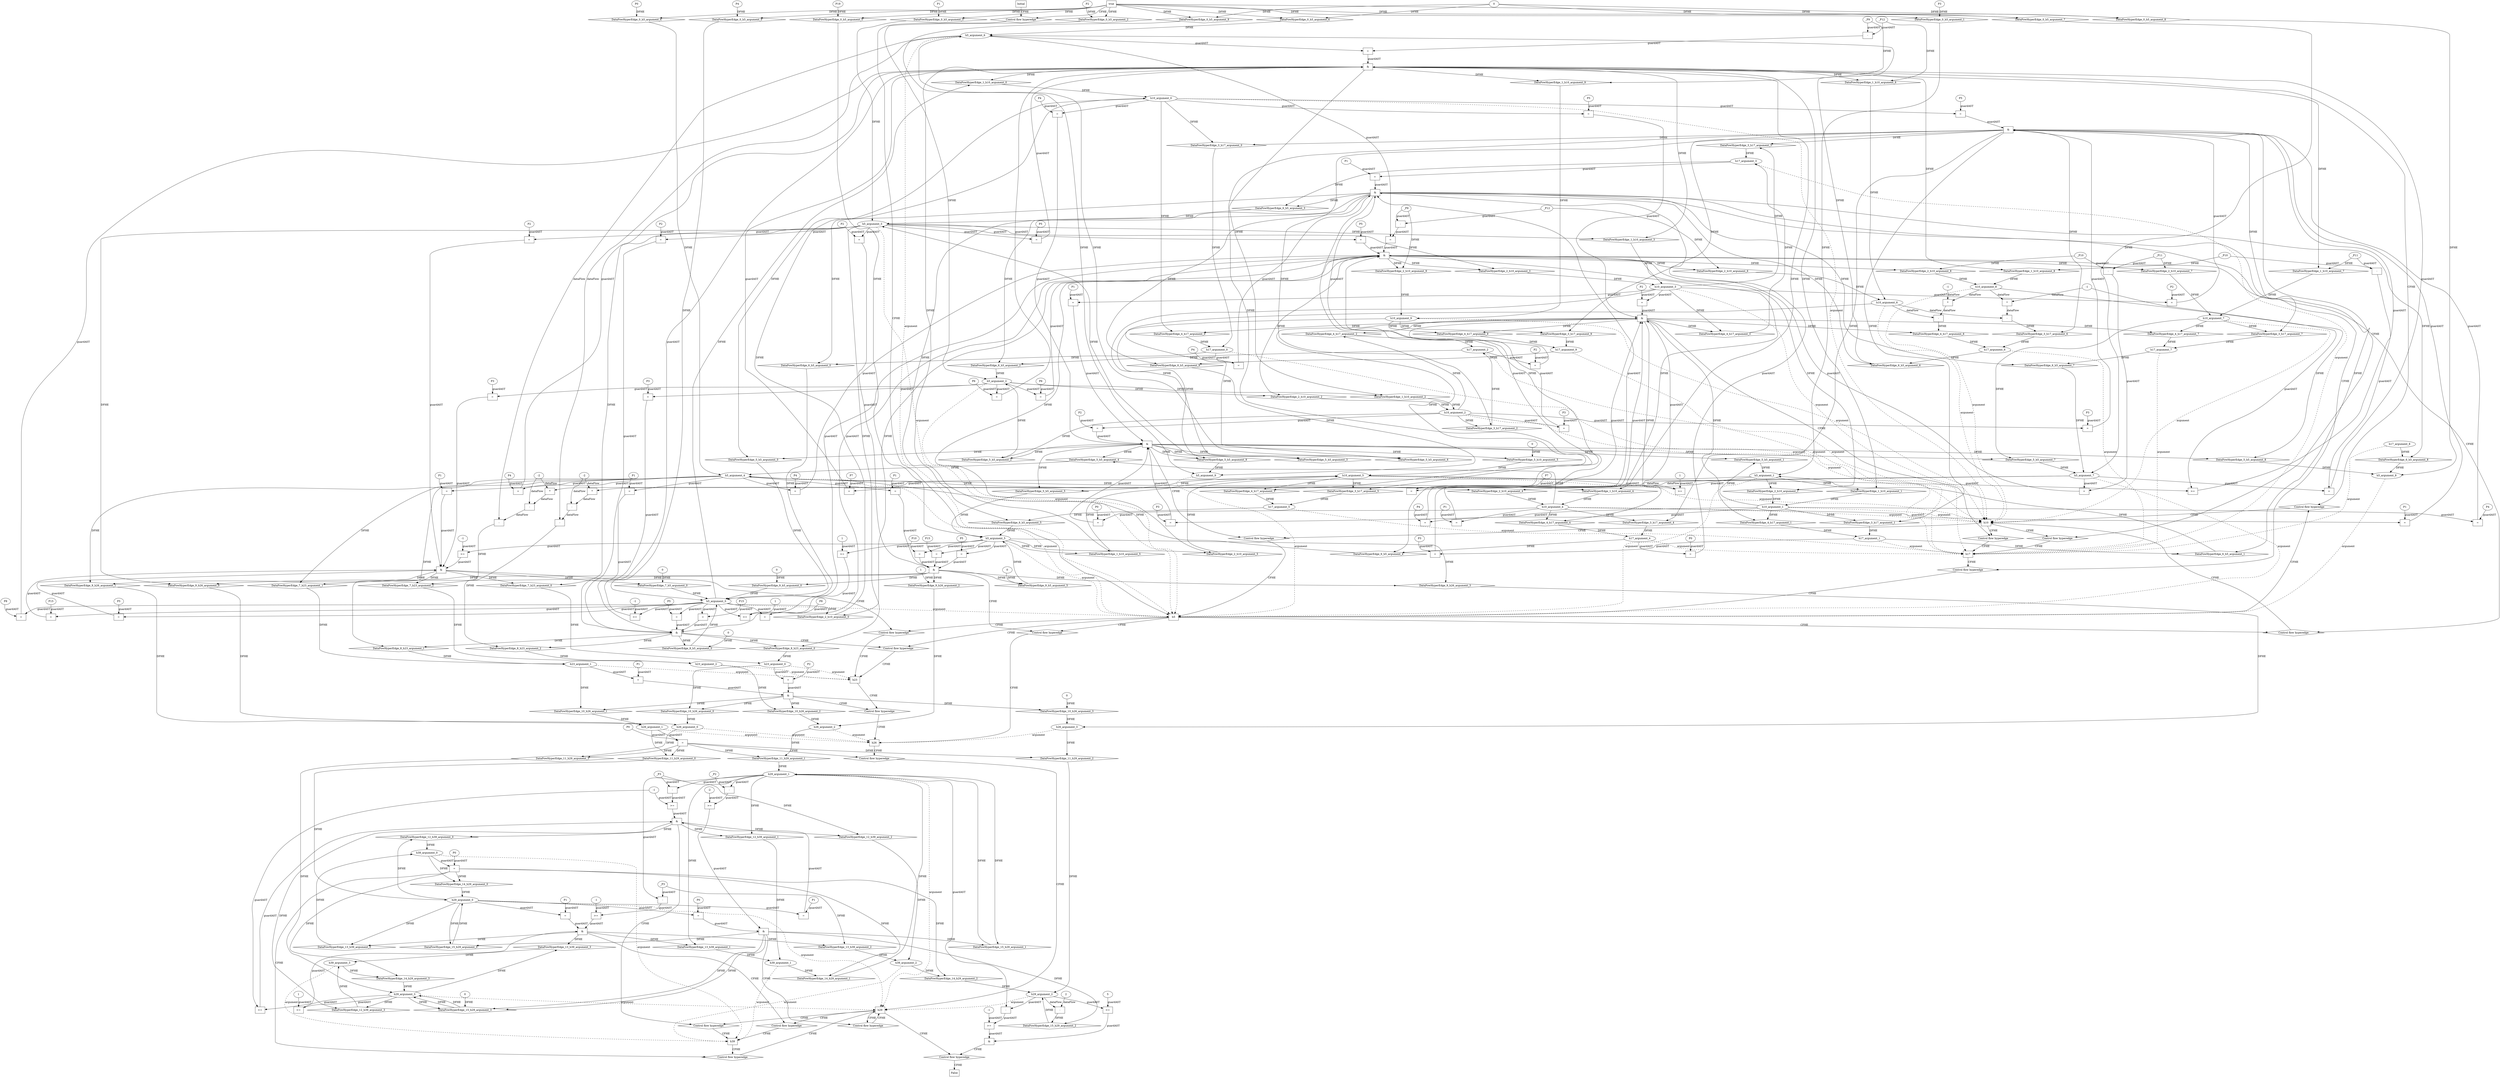 // Horn Graph
digraph {
	"xxxh5___Initial_0xxxdataFlow_0_node_0" [label="0"  nodeName="xxxh5___Initial_0xxxdataFlow_0_node_0" class=IdealInt GNNNodeID=10]
	"xxxh5___Initial_0xxxdataFlow2_node_0" [label="P1"  nodeName="xxxh5___Initial_0xxxdataFlow2_node_0" class=symbolicConstant GNNNodeID=11]
	"xxxh5___Initial_0xxxdataFlow3_node_0" [label="P3"  nodeName="xxxh5___Initial_0xxxdataFlow3_node_0" class=symbolicConstant GNNNodeID=12]
	"xxxh5___Initial_0xxxdataFlow4_node_0" [label="P4"  nodeName="xxxh5___Initial_0xxxdataFlow4_node_0" class=symbolicConstant GNNNodeID=13]
	"xxxh5___Initial_0xxxdataFlow5_node_0" [label="P0"  nodeName="xxxh5___Initial_0xxxdataFlow5_node_0" class=symbolicConstant GNNNodeID=14]
	"xxxh5___Initial_0xxxdataFlow8_node_0" [label="P19"  nodeName="xxxh5___Initial_0xxxdataFlow8_node_0" class=symbolicConstant GNNNodeID=15]
	"xxxh5___Initial_0xxxdataFlow9_node_0" [label="P2"  nodeName="xxxh5___Initial_0xxxdataFlow9_node_0" class=symbolicConstant GNNNodeID=16]
	"xxxh10___h5_1xxxdataFlow_0_node_0" [label="_P12"  nodeName="xxxh10___h5_1xxxdataFlow_0_node_0" class=symbolicConstant GNNNodeID=27]
	"xxxh10___h5_1xxxdataFlow1_node_0" [label="_P11"  nodeName="xxxh10___h5_1xxxdataFlow1_node_0" class=symbolicConstant GNNNodeID=28]
	"xxxh10___h5_1xxxdataFlow2_node_0" [label="_P10"  nodeName="xxxh10___h5_1xxxdataFlow2_node_0" class=symbolicConstant GNNNodeID=29]
	"xxxh10___h5_1xxxdataFlow3_node_0" [label="_P9"  nodeName="xxxh10___h5_1xxxdataFlow3_node_0" class=symbolicConstant GNNNodeID=30]
	"xxxh10___h5_1xxxguard_0_node_0" [label="="  nodeName="xxxh10___h5_1xxxguard_0_node_0" class=Operator GNNNodeID=31 shape=rect]
	"xxxh10___h5_1xxxguard_0_node_1" [label="P5"  nodeName="xxxh10___h5_1xxxguard_0_node_1" class=symbolicConstant GNNNodeID=32]
		"xxxh10___h5_1xxxguard_0_node_1" -> "xxxh10___h5_1xxxguard_0_node_0" [ label="guardAST"]
		"h5_argument_3" -> "xxxh10___h5_1xxxguard_0_node_0" [ label="guardAST"]
	"xxxh10___h5_1xxxguard1_node_0" [label="="  nodeName="xxxh10___h5_1xxxguard1_node_0" class=Operator GNNNodeID=33 shape=rect]
	"xxxh10___h5_1xxxguard1_node_1" [label="P4"  nodeName="xxxh10___h5_1xxxguard1_node_1" class=symbolicConstant GNNNodeID=34]
		"xxxh10___h5_1xxxguard1_node_1" -> "xxxh10___h5_1xxxguard1_node_0" [ label="guardAST"]
		"h5_argument_4" -> "xxxh10___h5_1xxxguard1_node_0" [ label="guardAST"]
	"xxxh10___h5_1xxxguard2_node_0" [label="="  nodeName="xxxh10___h5_1xxxguard2_node_0" class=Operator GNNNodeID=35 shape=rect]
	"xxxh10___h5_1xxxguard2_node_1" [label="P6"  nodeName="xxxh10___h5_1xxxguard2_node_1" class=symbolicConstant GNNNodeID=36]
		"xxxh10___h5_1xxxguard2_node_1" -> "xxxh10___h5_1xxxguard2_node_0" [ label="guardAST"]
		"h5_argument_2" -> "xxxh10___h5_1xxxguard2_node_0" [ label="guardAST"]
	"xxxh10___h5_1xxxguard3_node_0" [label=">="  nodeName="xxxh10___h5_1xxxguard3_node_0" class=Operator GNNNodeID=37 shape=rect]
	"xxxh10___h5_1xxxguard3_node_1" [label="-1"  nodeName="xxxh10___h5_1xxxguard3_node_1" class=IdealInt GNNNodeID=38]
		"xxxh10___h5_1xxxguard3_node_1" -> "xxxh10___h5_1xxxguard3_node_0" [ label="guardAST"]
		"h5_argument_0" -> "xxxh10___h5_1xxxguard3_node_0" [ label="guardAST"]
	"xxxh10___h5_1xxxguard4_node_0" [label="="  nodeName="xxxh10___h5_1xxxguard4_node_0" class=Operator GNNNodeID=39 shape=rect]
	"xxxh10___h5_1xxxguard4_node_2" [label="-"  nodeName="xxxh10___h5_1xxxguard4_node_2" class=Operator GNNNodeID=40 shape=rect]
		"h5_argument_7" -> "xxxh10___h5_1xxxguard4_node_0" [ label="guardAST"]
		"xxxh10___h5_1xxxguard4_node_2" -> "xxxh10___h5_1xxxguard4_node_0" [ label="guardAST"]
		"xxxh10___h5_1xxxdataFlow1_node_0" -> "xxxh10___h5_1xxxguard4_node_2" [ label="guardAST"]
		"xxxh10___h5_1xxxdataFlow2_node_0" -> "xxxh10___h5_1xxxguard4_node_2" [ label="guardAST"]
	"xxxh10___h5_1xxxguard5_node_0" [label="="  nodeName="xxxh10___h5_1xxxguard5_node_0" class=Operator GNNNodeID=41 shape=rect]
	"xxxh10___h5_1xxxguard5_node_1" [label="P8"  nodeName="xxxh10___h5_1xxxguard5_node_1" class=symbolicConstant GNNNodeID=42]
		"xxxh10___h5_1xxxguard5_node_1" -> "xxxh10___h5_1xxxguard5_node_0" [ label="guardAST"]
		"h5_argument_0" -> "xxxh10___h5_1xxxguard5_node_0" [ label="guardAST"]
	"xxxh10___h5_1xxxguard6_node_0" [label="="  nodeName="xxxh10___h5_1xxxguard6_node_0" class=Operator GNNNodeID=43 shape=rect]
	"xxxh10___h5_1xxxguard6_node_2" [label="-"  nodeName="xxxh10___h5_1xxxguard6_node_2" class=Operator GNNNodeID=44 shape=rect]
		"h5_argument_6" -> "xxxh10___h5_1xxxguard6_node_0" [ label="guardAST"]
		"xxxh10___h5_1xxxguard6_node_2" -> "xxxh10___h5_1xxxguard6_node_0" [ label="guardAST"]
		"xxxh10___h5_1xxxdataFlow_0_node_0" -> "xxxh10___h5_1xxxguard6_node_2" [ label="guardAST"]
		"xxxh10___h5_1xxxdataFlow3_node_0" -> "xxxh10___h5_1xxxguard6_node_2" [ label="guardAST"]
	"xxxh10___h5_1xxxguard7_node_0" [label="="  nodeName="xxxh10___h5_1xxxguard7_node_0" class=Operator GNNNodeID=45 shape=rect]
	"xxxh10___h5_1xxxguard7_node_1" [label="P7"  nodeName="xxxh10___h5_1xxxguard7_node_1" class=symbolicConstant GNNNodeID=46]
		"xxxh10___h5_1xxxguard7_node_1" -> "xxxh10___h5_1xxxguard7_node_0" [ label="guardAST"]
		"h5_argument_1" -> "xxxh10___h5_1xxxguard7_node_0" [ label="guardAST"]
	"xxxh10___h5_2xxxdataFlow_0_node_0" [label="_P12"  nodeName="xxxh10___h5_2xxxdataFlow_0_node_0" class=symbolicConstant GNNNodeID=47]
	"xxxh10___h5_2xxxdataFlow1_node_0" [label="_P11"  nodeName="xxxh10___h5_2xxxdataFlow1_node_0" class=symbolicConstant GNNNodeID=48]
	"xxxh10___h5_2xxxdataFlow2_node_0" [label="_P10"  nodeName="xxxh10___h5_2xxxdataFlow2_node_0" class=symbolicConstant GNNNodeID=49]
	"xxxh10___h5_2xxxdataFlow3_node_0" [label="_P9"  nodeName="xxxh10___h5_2xxxdataFlow3_node_0" class=symbolicConstant GNNNodeID=50]
	"xxxh10___h5_2xxxguard_0_node_0" [label="="  nodeName="xxxh10___h5_2xxxguard_0_node_0" class=Operator GNNNodeID=51 shape=rect]
	"xxxh10___h5_2xxxguard_0_node_1" [label="P5"  nodeName="xxxh10___h5_2xxxguard_0_node_1" class=symbolicConstant GNNNodeID=52]
		"xxxh10___h5_2xxxguard_0_node_1" -> "xxxh10___h5_2xxxguard_0_node_0" [ label="guardAST"]
		"h5_argument_3" -> "xxxh10___h5_2xxxguard_0_node_0" [ label="guardAST"]
	"xxxh10___h5_2xxxguard1_node_0" [label="="  nodeName="xxxh10___h5_2xxxguard1_node_0" class=Operator GNNNodeID=53 shape=rect]
	"xxxh10___h5_2xxxguard1_node_1" [label="P4"  nodeName="xxxh10___h5_2xxxguard1_node_1" class=symbolicConstant GNNNodeID=54]
		"xxxh10___h5_2xxxguard1_node_1" -> "xxxh10___h5_2xxxguard1_node_0" [ label="guardAST"]
		"h5_argument_4" -> "xxxh10___h5_2xxxguard1_node_0" [ label="guardAST"]
	"xxxh10___h5_2xxxguard2_node_0" [label="="  nodeName="xxxh10___h5_2xxxguard2_node_0" class=Operator GNNNodeID=55 shape=rect]
	"xxxh10___h5_2xxxguard2_node_1" [label="P6"  nodeName="xxxh10___h5_2xxxguard2_node_1" class=symbolicConstant GNNNodeID=56]
		"xxxh10___h5_2xxxguard2_node_1" -> "xxxh10___h5_2xxxguard2_node_0" [ label="guardAST"]
		"h5_argument_2" -> "xxxh10___h5_2xxxguard2_node_0" [ label="guardAST"]
	"xxxh10___h5_2xxxguard3_node_0" [label=">="  nodeName="xxxh10___h5_2xxxguard3_node_0" class=Operator GNNNodeID=57 shape=rect]
	"xxxh10___h5_2xxxguard3_node_2" [label="1"  nodeName="xxxh10___h5_2xxxguard3_node_2" class=IdealInt GNNNodeID=58]
		"h5_argument_0" -> "xxxh10___h5_2xxxguard3_node_0" [ label="guardAST"]
		"xxxh10___h5_2xxxguard3_node_2" -> "xxxh10___h5_2xxxguard3_node_0" [ label="guardAST"]
	"xxxh10___h5_2xxxguard4_node_0" [label="="  nodeName="xxxh10___h5_2xxxguard4_node_0" class=Operator GNNNodeID=59 shape=rect]
	"xxxh10___h5_2xxxguard4_node_2" [label="-"  nodeName="xxxh10___h5_2xxxguard4_node_2" class=Operator GNNNodeID=60 shape=rect]
		"h5_argument_7" -> "xxxh10___h5_2xxxguard4_node_0" [ label="guardAST"]
		"xxxh10___h5_2xxxguard4_node_2" -> "xxxh10___h5_2xxxguard4_node_0" [ label="guardAST"]
		"xxxh10___h5_2xxxdataFlow1_node_0" -> "xxxh10___h5_2xxxguard4_node_2" [ label="guardAST"]
		"xxxh10___h5_2xxxdataFlow2_node_0" -> "xxxh10___h5_2xxxguard4_node_2" [ label="guardAST"]
	"xxxh10___h5_2xxxguard5_node_0" [label="="  nodeName="xxxh10___h5_2xxxguard5_node_0" class=Operator GNNNodeID=61 shape=rect]
	"xxxh10___h5_2xxxguard5_node_1" [label="P8"  nodeName="xxxh10___h5_2xxxguard5_node_1" class=symbolicConstant GNNNodeID=62]
		"xxxh10___h5_2xxxguard5_node_1" -> "xxxh10___h5_2xxxguard5_node_0" [ label="guardAST"]
		"h5_argument_0" -> "xxxh10___h5_2xxxguard5_node_0" [ label="guardAST"]
	"xxxh10___h5_2xxxguard6_node_0" [label="="  nodeName="xxxh10___h5_2xxxguard6_node_0" class=Operator GNNNodeID=63 shape=rect]
	"xxxh10___h5_2xxxguard6_node_2" [label="-"  nodeName="xxxh10___h5_2xxxguard6_node_2" class=Operator GNNNodeID=64 shape=rect]
		"h5_argument_6" -> "xxxh10___h5_2xxxguard6_node_0" [ label="guardAST"]
		"xxxh10___h5_2xxxguard6_node_2" -> "xxxh10___h5_2xxxguard6_node_0" [ label="guardAST"]
		"xxxh10___h5_2xxxdataFlow_0_node_0" -> "xxxh10___h5_2xxxguard6_node_2" [ label="guardAST"]
		"xxxh10___h5_2xxxdataFlow3_node_0" -> "xxxh10___h5_2xxxguard6_node_2" [ label="guardAST"]
	"xxxh10___h5_2xxxguard7_node_0" [label="="  nodeName="xxxh10___h5_2xxxguard7_node_0" class=Operator GNNNodeID=65 shape=rect]
	"xxxh10___h5_2xxxguard7_node_1" [label="P7"  nodeName="xxxh10___h5_2xxxguard7_node_1" class=symbolicConstant GNNNodeID=66]
		"xxxh10___h5_2xxxguard7_node_1" -> "xxxh10___h5_2xxxguard7_node_0" [ label="guardAST"]
		"h5_argument_1" -> "xxxh10___h5_2xxxguard7_node_0" [ label="guardAST"]
	"xxxh17___h10_3xxxdataFlow_0_node_0" [label="-"  nodeName="xxxh17___h10_3xxxdataFlow_0_node_0" class=Operator GNNNodeID=77 shape=rect]
	"xxxh17___h10_3xxxdataFlow_0_node_2" [label="*"  nodeName="xxxh17___h10_3xxxdataFlow_0_node_2" class=Operator GNNNodeID=78 shape=rect]
	"xxxh17___h10_3xxxdataFlow_0_node_3" [label="-1"  nodeName="xxxh17___h10_3xxxdataFlow_0_node_3" class=constant GNNNodeID=79]
		"h10_argument_6" -> "xxxh17___h10_3xxxdataFlow_0_node_0" [ label="dataFlow"]
		"xxxh17___h10_3xxxdataFlow_0_node_2" -> "xxxh17___h10_3xxxdataFlow_0_node_0" [ label="dataFlow"]
		"h10_argument_8" -> "xxxh17___h10_3xxxdataFlow_0_node_2" [ label="dataFlow"]
		"xxxh17___h10_3xxxdataFlow_0_node_3" -> "xxxh17___h10_3xxxdataFlow_0_node_2" [ label="dataFlow"]
	"xxxh17___h10_3xxxguard_0_node_0" [label="="  nodeName="xxxh17___h10_3xxxguard_0_node_0" class=Operator GNNNodeID=80 shape=rect]
	"xxxh17___h10_3xxxguard_0_node_1" [label="P2"  nodeName="xxxh17___h10_3xxxguard_0_node_1" class=symbolicConstant GNNNodeID=81]
		"xxxh17___h10_3xxxguard_0_node_1" -> "xxxh17___h10_3xxxguard_0_node_0" [ label="guardAST"]
		"h10_argument_3" -> "xxxh17___h10_3xxxguard_0_node_0" [ label="guardAST"]
	"xxxh17___h10_3xxxguard1_node_0" [label="="  nodeName="xxxh17___h10_3xxxguard1_node_0" class=Operator GNNNodeID=82 shape=rect]
	"xxxh17___h10_3xxxguard1_node_1" [label="P1"  nodeName="xxxh17___h10_3xxxguard1_node_1" class=symbolicConstant GNNNodeID=83]
		"xxxh17___h10_3xxxguard1_node_1" -> "xxxh17___h10_3xxxguard1_node_0" [ label="guardAST"]
		"h10_argument_4" -> "xxxh17___h10_3xxxguard1_node_0" [ label="guardAST"]
	"xxxh17___h10_3xxxguard2_node_0" [label="="  nodeName="xxxh17___h10_3xxxguard2_node_0" class=Operator GNNNodeID=84 shape=rect]
	"xxxh17___h10_3xxxguard2_node_1" [label="P3"  nodeName="xxxh17___h10_3xxxguard2_node_1" class=symbolicConstant GNNNodeID=85]
		"xxxh17___h10_3xxxguard2_node_1" -> "xxxh17___h10_3xxxguard2_node_0" [ label="guardAST"]
		"h10_argument_2" -> "xxxh17___h10_3xxxguard2_node_0" [ label="guardAST"]
	"xxxh17___h10_3xxxguard3_node_0" [label=">="  nodeName="xxxh17___h10_3xxxguard3_node_0" class=Operator GNNNodeID=86 shape=rect]
	"xxxh17___h10_3xxxdataFlow_0_node_3" [label="-1"  nodeName="xxxh17___h10_3xxxdataFlow_0_node_3" class=IdealInt GNNNodeID=87]
		"xxxh17___h10_3xxxdataFlow_0_node_3" -> "xxxh17___h10_3xxxguard3_node_0" [ label="guardAST"]
		"h10_argument_5" -> "xxxh17___h10_3xxxguard3_node_0" [ label="guardAST"]
	"xxxh17___h10_3xxxguard4_node_0" [label="="  nodeName="xxxh17___h10_3xxxguard4_node_0" class=Operator GNNNodeID=88 shape=rect]
	"xxxh17___h10_3xxxguard4_node_1" [label="P5"  nodeName="xxxh17___h10_3xxxguard4_node_1" class=symbolicConstant GNNNodeID=89]
		"xxxh17___h10_3xxxguard4_node_1" -> "xxxh17___h10_3xxxguard4_node_0" [ label="guardAST"]
		"h10_argument_0" -> "xxxh17___h10_3xxxguard4_node_0" [ label="guardAST"]
	"xxxh17___h10_3xxxguard5_node_0" [label="="  nodeName="xxxh17___h10_3xxxguard5_node_0" class=Operator GNNNodeID=90 shape=rect]
	"xxxh17___h10_3xxxguard5_node_1" [label="P4"  nodeName="xxxh17___h10_3xxxguard5_node_1" class=symbolicConstant GNNNodeID=91]
		"xxxh17___h10_3xxxguard5_node_1" -> "xxxh17___h10_3xxxguard5_node_0" [ label="guardAST"]
		"h10_argument_1" -> "xxxh17___h10_3xxxguard5_node_0" [ label="guardAST"]
	"xxxh17___h10_4xxxdataFlow_0_node_0" [label="-"  nodeName="xxxh17___h10_4xxxdataFlow_0_node_0" class=Operator GNNNodeID=92 shape=rect]
	"xxxh17___h10_4xxxdataFlow_0_node_2" [label="*"  nodeName="xxxh17___h10_4xxxdataFlow_0_node_2" class=Operator GNNNodeID=93 shape=rect]
	"xxxh17___h10_4xxxdataFlow_0_node_3" [label="-1"  nodeName="xxxh17___h10_4xxxdataFlow_0_node_3" class=constant GNNNodeID=94]
		"h10_argument_6" -> "xxxh17___h10_4xxxdataFlow_0_node_0" [ label="dataFlow"]
		"xxxh17___h10_4xxxdataFlow_0_node_2" -> "xxxh17___h10_4xxxdataFlow_0_node_0" [ label="dataFlow"]
		"h10_argument_8" -> "xxxh17___h10_4xxxdataFlow_0_node_2" [ label="dataFlow"]
		"xxxh17___h10_4xxxdataFlow_0_node_3" -> "xxxh17___h10_4xxxdataFlow_0_node_2" [ label="dataFlow"]
	"xxxh17___h10_4xxxguard_0_node_0" [label="="  nodeName="xxxh17___h10_4xxxguard_0_node_0" class=Operator GNNNodeID=95 shape=rect]
	"xxxh17___h10_4xxxguard_0_node_1" [label="P2"  nodeName="xxxh17___h10_4xxxguard_0_node_1" class=symbolicConstant GNNNodeID=96]
		"xxxh17___h10_4xxxguard_0_node_1" -> "xxxh17___h10_4xxxguard_0_node_0" [ label="guardAST"]
		"h10_argument_3" -> "xxxh17___h10_4xxxguard_0_node_0" [ label="guardAST"]
	"xxxh17___h10_4xxxguard1_node_0" [label="="  nodeName="xxxh17___h10_4xxxguard1_node_0" class=Operator GNNNodeID=97 shape=rect]
	"xxxh17___h10_4xxxguard1_node_1" [label="P1"  nodeName="xxxh17___h10_4xxxguard1_node_1" class=symbolicConstant GNNNodeID=98]
		"xxxh17___h10_4xxxguard1_node_1" -> "xxxh17___h10_4xxxguard1_node_0" [ label="guardAST"]
		"h10_argument_4" -> "xxxh17___h10_4xxxguard1_node_0" [ label="guardAST"]
	"xxxh17___h10_4xxxguard2_node_0" [label="="  nodeName="xxxh17___h10_4xxxguard2_node_0" class=Operator GNNNodeID=99 shape=rect]
	"xxxh17___h10_4xxxguard2_node_1" [label="P3"  nodeName="xxxh17___h10_4xxxguard2_node_1" class=symbolicConstant GNNNodeID=100]
		"xxxh17___h10_4xxxguard2_node_1" -> "xxxh17___h10_4xxxguard2_node_0" [ label="guardAST"]
		"h10_argument_2" -> "xxxh17___h10_4xxxguard2_node_0" [ label="guardAST"]
	"xxxh17___h10_4xxxguard3_node_0" [label=">="  nodeName="xxxh17___h10_4xxxguard3_node_0" class=Operator GNNNodeID=101 shape=rect]
	"xxxh17___h10_4xxxguard3_node_2" [label="1"  nodeName="xxxh17___h10_4xxxguard3_node_2" class=IdealInt GNNNodeID=102]
		"h10_argument_5" -> "xxxh17___h10_4xxxguard3_node_0" [ label="guardAST"]
		"xxxh17___h10_4xxxguard3_node_2" -> "xxxh17___h10_4xxxguard3_node_0" [ label="guardAST"]
	"xxxh17___h10_4xxxguard4_node_0" [label="="  nodeName="xxxh17___h10_4xxxguard4_node_0" class=Operator GNNNodeID=103 shape=rect]
	"xxxh17___h10_4xxxguard4_node_1" [label="P5"  nodeName="xxxh17___h10_4xxxguard4_node_1" class=symbolicConstant GNNNodeID=104]
		"xxxh17___h10_4xxxguard4_node_1" -> "xxxh17___h10_4xxxguard4_node_0" [ label="guardAST"]
		"h10_argument_0" -> "xxxh17___h10_4xxxguard4_node_0" [ label="guardAST"]
	"xxxh17___h10_4xxxguard5_node_0" [label="="  nodeName="xxxh17___h10_4xxxguard5_node_0" class=Operator GNNNodeID=105 shape=rect]
	"xxxh17___h10_4xxxguard5_node_1" [label="P4"  nodeName="xxxh17___h10_4xxxguard5_node_1" class=symbolicConstant GNNNodeID=106]
		"xxxh17___h10_4xxxguard5_node_1" -> "xxxh17___h10_4xxxguard5_node_0" [ label="guardAST"]
		"h10_argument_1" -> "xxxh17___h10_4xxxguard5_node_0" [ label="guardAST"]
	"xxxh5___h10_5xxxguard_0_node_0" [label="="  nodeName="xxxh5___h10_5xxxguard_0_node_0" class=Operator GNNNodeID=107 shape=rect]
	"xxxh5___h10_5xxxguard_0_node_1" [label="P0"  nodeName="xxxh5___h10_5xxxguard_0_node_1" class=symbolicConstant GNNNodeID=108]
		"xxxh5___h10_5xxxguard_0_node_1" -> "xxxh5___h10_5xxxguard_0_node_0" [ label="guardAST"]
		"h10_argument_4" -> "xxxh5___h10_5xxxguard_0_node_0" [ label="guardAST"]
	"xxxh5___h10_5xxxguard1_node_0" [label="="  nodeName="xxxh5___h10_5xxxguard1_node_0" class=Operator GNNNodeID=109 shape=rect]
	"xxxh5___h10_5xxxguard1_node_1" [label="P1"  nodeName="xxxh5___h10_5xxxguard1_node_1" class=symbolicConstant GNNNodeID=110]
		"xxxh5___h10_5xxxguard1_node_1" -> "xxxh5___h10_5xxxguard1_node_0" [ label="guardAST"]
		"h10_argument_3" -> "xxxh5___h10_5xxxguard1_node_0" [ label="guardAST"]
	"xxxh5___h10_5xxxguard2_node_0" [label="="  nodeName="xxxh5___h10_5xxxguard2_node_0" class=Operator GNNNodeID=111 shape=rect]
	"xxxh5___h10_5xxxguard2_node_1" [label="P4"  nodeName="xxxh5___h10_5xxxguard2_node_1" class=symbolicConstant GNNNodeID=112]
		"xxxh5___h10_5xxxguard2_node_1" -> "xxxh5___h10_5xxxguard2_node_0" [ label="guardAST"]
		"h10_argument_0" -> "xxxh5___h10_5xxxguard2_node_0" [ label="guardAST"]
	"xxxh5___h10_5xxxguard3_node_0" [label="="  nodeName="xxxh5___h10_5xxxguard3_node_0" class=Operator GNNNodeID=113 shape=rect]
	"xxxh5___h10_5xxxguard3_node_1" [label="P3"  nodeName="xxxh5___h10_5xxxguard3_node_1" class=symbolicConstant GNNNodeID=114]
		"xxxh5___h10_5xxxguard3_node_1" -> "xxxh5___h10_5xxxguard3_node_0" [ label="guardAST"]
		"h10_argument_1" -> "xxxh5___h10_5xxxguard3_node_0" [ label="guardAST"]
	"xxxh5___h10_5xxxguard4_node_0" [label="="  nodeName="xxxh5___h10_5xxxguard4_node_0" class=Operator GNNNodeID=115 shape=rect]
	"xxxh5___h10_5xxxguard4_node_1" [label="P2"  nodeName="xxxh5___h10_5xxxguard4_node_1" class=symbolicConstant GNNNodeID=116]
		"xxxh5___h10_5xxxguard4_node_1" -> "xxxh5___h10_5xxxguard4_node_0" [ label="guardAST"]
		"h10_argument_2" -> "xxxh5___h10_5xxxguard4_node_0" [ label="guardAST"]
	"xxxh5___h17_6xxxguard_0_node_0" [label="="  nodeName="xxxh5___h17_6xxxguard_0_node_0" class=Operator GNNNodeID=117 shape=rect]
	"xxxh5___h17_6xxxguard_0_node_1" [label="P0"  nodeName="xxxh5___h17_6xxxguard_0_node_1" class=symbolicConstant GNNNodeID=118]
		"xxxh5___h17_6xxxguard_0_node_1" -> "xxxh5___h17_6xxxguard_0_node_0" [ label="guardAST"]
		"h17_argument_4" -> "xxxh5___h17_6xxxguard_0_node_0" [ label="guardAST"]
	"xxxh5___h17_6xxxguard1_node_0" [label="="  nodeName="xxxh5___h17_6xxxguard1_node_0" class=Operator GNNNodeID=119 shape=rect]
	"xxxh5___h17_6xxxguard1_node_1" [label="P1"  nodeName="xxxh5___h17_6xxxguard1_node_1" class=symbolicConstant GNNNodeID=120]
		"xxxh5___h17_6xxxguard1_node_1" -> "xxxh5___h17_6xxxguard1_node_0" [ label="guardAST"]
		"h17_argument_3" -> "xxxh5___h17_6xxxguard1_node_0" [ label="guardAST"]
	"xxxh5___h17_6xxxguard2_node_0" [label="="  nodeName="xxxh5___h17_6xxxguard2_node_0" class=Operator GNNNodeID=121 shape=rect]
	"xxxh5___h17_6xxxguard2_node_1" [label="P4"  nodeName="xxxh5___h17_6xxxguard2_node_1" class=symbolicConstant GNNNodeID=122]
		"xxxh5___h17_6xxxguard2_node_1" -> "xxxh5___h17_6xxxguard2_node_0" [ label="guardAST"]
		"h17_argument_0" -> "xxxh5___h17_6xxxguard2_node_0" [ label="guardAST"]
	"xxxh5___h17_6xxxguard3_node_0" [label="="  nodeName="xxxh5___h17_6xxxguard3_node_0" class=Operator GNNNodeID=123 shape=rect]
	"xxxh5___h17_6xxxguard3_node_1" [label="P3"  nodeName="xxxh5___h17_6xxxguard3_node_1" class=symbolicConstant GNNNodeID=124]
		"xxxh5___h17_6xxxguard3_node_1" -> "xxxh5___h17_6xxxguard3_node_0" [ label="guardAST"]
		"h17_argument_1" -> "xxxh5___h17_6xxxguard3_node_0" [ label="guardAST"]
	"xxxh5___h17_6xxxguard4_node_0" [label="="  nodeName="xxxh5___h17_6xxxguard4_node_0" class=Operator GNNNodeID=125 shape=rect]
	"xxxh5___h17_6xxxguard4_node_1" [label="P2"  nodeName="xxxh5___h17_6xxxguard4_node_1" class=symbolicConstant GNNNodeID=126]
		"xxxh5___h17_6xxxguard4_node_1" -> "xxxh5___h17_6xxxguard4_node_0" [ label="guardAST"]
		"h17_argument_2" -> "xxxh5___h17_6xxxguard4_node_0" [ label="guardAST"]
	"xxxh23___h5_7xxxdataFlow_0_node_0" [label="-"  nodeName="xxxh23___h5_7xxxdataFlow_0_node_0" class=Operator GNNNodeID=130 shape=rect]
	"xxxh23___h5_7xxxdataFlow_0_node_2" [label="-"  nodeName="xxxh23___h5_7xxxdataFlow_0_node_2" class=Operator GNNNodeID=131 shape=rect]
	"xxxh23___h5_7xxxdataFlow_0_node_3" [label="-2"  nodeName="xxxh23___h5_7xxxdataFlow_0_node_3" class=IdealInt GNNNodeID=132]
	"xxxh23___h5_7xxxdataFlow_0_node_4" [label="*"  nodeName="xxxh23___h5_7xxxdataFlow_0_node_4" class=Operator GNNNodeID=133 shape=rect]
	"xxxh23___h5_7xxxdataFlow_0_node_3" [label="-2"  nodeName="xxxh23___h5_7xxxdataFlow_0_node_3" class=constant GNNNodeID=134]
		"h5_argument_6" -> "xxxh23___h5_7xxxdataFlow_0_node_0" [ label="dataFlow"]
		"xxxh23___h5_7xxxdataFlow_0_node_2" -> "xxxh23___h5_7xxxdataFlow_0_node_0" [ label="dataFlow"]
		"xxxh23___h5_7xxxdataFlow_0_node_3" -> "xxxh23___h5_7xxxdataFlow_0_node_2" [ label="dataFlow"]
		"xxxh23___h5_7xxxdataFlow_0_node_4" -> "xxxh23___h5_7xxxdataFlow_0_node_2" [ label="dataFlow"]
		"h5_argument_7" -> "xxxh23___h5_7xxxdataFlow_0_node_4" [ label="dataFlow"]
		"xxxh23___h5_7xxxdataFlow_0_node_3" -> "xxxh23___h5_7xxxdataFlow_0_node_4" [ label="dataFlow"]
	"xxxh23___h5_7xxxguard_0_node_0" [label="="  nodeName="xxxh23___h5_7xxxguard_0_node_0" class=Operator GNNNodeID=135 shape=rect]
	"xxxh23___h5_7xxxguard_0_node_1" [label="P2"  nodeName="xxxh23___h5_7xxxguard_0_node_1" class=symbolicConstant GNNNodeID=136]
		"xxxh23___h5_7xxxguard_0_node_1" -> "xxxh23___h5_7xxxguard_0_node_0" [ label="guardAST"]
		"h5_argument_3" -> "xxxh23___h5_7xxxguard_0_node_0" [ label="guardAST"]
	"xxxh23___h5_7xxxguard1_node_0" [label="="  nodeName="xxxh23___h5_7xxxguard1_node_0" class=Operator GNNNodeID=137 shape=rect]
	"xxxh23___h5_7xxxguard1_node_1" [label="P1"  nodeName="xxxh23___h5_7xxxguard1_node_1" class=symbolicConstant GNNNodeID=138]
		"xxxh23___h5_7xxxguard1_node_1" -> "xxxh23___h5_7xxxguard1_node_0" [ label="guardAST"]
		"h5_argument_4" -> "xxxh23___h5_7xxxguard1_node_0" [ label="guardAST"]
	"xxxh23___h5_7xxxguard2_node_0" [label="="  nodeName="xxxh23___h5_7xxxguard2_node_0" class=Operator GNNNodeID=139 shape=rect]
	"xxxh23___h5_7xxxguard2_node_1" [label="P3"  nodeName="xxxh23___h5_7xxxguard2_node_1" class=symbolicConstant GNNNodeID=140]
		"xxxh23___h5_7xxxguard2_node_1" -> "xxxh23___h5_7xxxguard2_node_0" [ label="guardAST"]
		"h5_argument_2" -> "xxxh23___h5_7xxxguard2_node_0" [ label="guardAST"]
	"xxxh23___h5_7xxxguard3_node_0" [label=">="  nodeName="xxxh23___h5_7xxxguard3_node_0" class=Operator GNNNodeID=141 shape=rect]
	"xxxh23___h5_7xxxguard3_node_1" [label="-1"  nodeName="xxxh23___h5_7xxxguard3_node_1" class=IdealInt GNNNodeID=142]
		"xxxh23___h5_7xxxguard3_node_1" -> "xxxh23___h5_7xxxguard3_node_0" [ label="guardAST"]
		"h5_argument_5" -> "xxxh23___h5_7xxxguard3_node_0" [ label="guardAST"]
	"xxxh23___h5_7xxxguard4_node_0" [label="="  nodeName="xxxh23___h5_7xxxguard4_node_0" class=Operator GNNNodeID=143 shape=rect]
	"xxxh23___h5_7xxxguard4_node_1" [label="P5"  nodeName="xxxh23___h5_7xxxguard4_node_1" class=symbolicConstant GNNNodeID=144]
		"xxxh23___h5_7xxxguard4_node_1" -> "xxxh23___h5_7xxxguard4_node_0" [ label="guardAST"]
		"h5_argument_0" -> "xxxh23___h5_7xxxguard4_node_0" [ label="guardAST"]
	"xxxh23___h5_7xxxguard5_node_0" [label="="  nodeName="xxxh23___h5_7xxxguard5_node_0" class=Operator GNNNodeID=145 shape=rect]
	"xxxh23___h5_7xxxguard5_node_2" [label="P15"  nodeName="xxxh23___h5_7xxxguard5_node_2" class=symbolicConstant GNNNodeID=146]
		"h5_argument_0" -> "xxxh23___h5_7xxxguard5_node_0" [ label="guardAST"]
		"xxxh23___h5_7xxxguard5_node_2" -> "xxxh23___h5_7xxxguard5_node_0" [ label="guardAST"]
	"xxxh23___h5_8xxxdataFlow_0_node_0" [label="-"  nodeName="xxxh23___h5_8xxxdataFlow_0_node_0" class=Operator GNNNodeID=147 shape=rect]
	"xxxh23___h5_8xxxdataFlow_0_node_2" [label="-"  nodeName="xxxh23___h5_8xxxdataFlow_0_node_2" class=Operator GNNNodeID=148 shape=rect]
	"xxxh23___h5_8xxxdataFlow_0_node_3" [label="-2"  nodeName="xxxh23___h5_8xxxdataFlow_0_node_3" class=IdealInt GNNNodeID=149]
	"xxxh23___h5_8xxxdataFlow_0_node_4" [label="*"  nodeName="xxxh23___h5_8xxxdataFlow_0_node_4" class=Operator GNNNodeID=150 shape=rect]
	"xxxh23___h5_8xxxdataFlow_0_node_3" [label="-2"  nodeName="xxxh23___h5_8xxxdataFlow_0_node_3" class=constant GNNNodeID=151]
		"h5_argument_6" -> "xxxh23___h5_8xxxdataFlow_0_node_0" [ label="dataFlow"]
		"xxxh23___h5_8xxxdataFlow_0_node_2" -> "xxxh23___h5_8xxxdataFlow_0_node_0" [ label="dataFlow"]
		"xxxh23___h5_8xxxdataFlow_0_node_3" -> "xxxh23___h5_8xxxdataFlow_0_node_2" [ label="dataFlow"]
		"xxxh23___h5_8xxxdataFlow_0_node_4" -> "xxxh23___h5_8xxxdataFlow_0_node_2" [ label="dataFlow"]
		"h5_argument_7" -> "xxxh23___h5_8xxxdataFlow_0_node_4" [ label="dataFlow"]
		"xxxh23___h5_8xxxdataFlow_0_node_3" -> "xxxh23___h5_8xxxdataFlow_0_node_4" [ label="dataFlow"]
	"xxxh23___h5_8xxxguard_0_node_0" [label="="  nodeName="xxxh23___h5_8xxxguard_0_node_0" class=Operator GNNNodeID=152 shape=rect]
	"xxxh23___h5_8xxxguard_0_node_1" [label="P2"  nodeName="xxxh23___h5_8xxxguard_0_node_1" class=symbolicConstant GNNNodeID=153]
		"xxxh23___h5_8xxxguard_0_node_1" -> "xxxh23___h5_8xxxguard_0_node_0" [ label="guardAST"]
		"h5_argument_3" -> "xxxh23___h5_8xxxguard_0_node_0" [ label="guardAST"]
	"xxxh23___h5_8xxxguard1_node_0" [label="="  nodeName="xxxh23___h5_8xxxguard1_node_0" class=Operator GNNNodeID=154 shape=rect]
	"xxxh23___h5_8xxxguard1_node_1" [label="P1"  nodeName="xxxh23___h5_8xxxguard1_node_1" class=symbolicConstant GNNNodeID=155]
		"xxxh23___h5_8xxxguard1_node_1" -> "xxxh23___h5_8xxxguard1_node_0" [ label="guardAST"]
		"h5_argument_4" -> "xxxh23___h5_8xxxguard1_node_0" [ label="guardAST"]
	"xxxh23___h5_8xxxguard2_node_0" [label="="  nodeName="xxxh23___h5_8xxxguard2_node_0" class=Operator GNNNodeID=156 shape=rect]
	"xxxh23___h5_8xxxguard2_node_1" [label="P3"  nodeName="xxxh23___h5_8xxxguard2_node_1" class=symbolicConstant GNNNodeID=157]
		"xxxh23___h5_8xxxguard2_node_1" -> "xxxh23___h5_8xxxguard2_node_0" [ label="guardAST"]
		"h5_argument_2" -> "xxxh23___h5_8xxxguard2_node_0" [ label="guardAST"]
	"xxxh23___h5_8xxxguard3_node_0" [label=">="  nodeName="xxxh23___h5_8xxxguard3_node_0" class=Operator GNNNodeID=158 shape=rect]
	"xxxh23___h5_8xxxguard3_node_2" [label="1"  nodeName="xxxh23___h5_8xxxguard3_node_2" class=IdealInt GNNNodeID=159]
		"h5_argument_5" -> "xxxh23___h5_8xxxguard3_node_0" [ label="guardAST"]
		"xxxh23___h5_8xxxguard3_node_2" -> "xxxh23___h5_8xxxguard3_node_0" [ label="guardAST"]
	"xxxh23___h5_8xxxguard4_node_0" [label="="  nodeName="xxxh23___h5_8xxxguard4_node_0" class=Operator GNNNodeID=160 shape=rect]
	"xxxh23___h5_8xxxguard4_node_1" [label="P5"  nodeName="xxxh23___h5_8xxxguard4_node_1" class=symbolicConstant GNNNodeID=161]
		"xxxh23___h5_8xxxguard4_node_1" -> "xxxh23___h5_8xxxguard4_node_0" [ label="guardAST"]
		"h5_argument_0" -> "xxxh23___h5_8xxxguard4_node_0" [ label="guardAST"]
	"xxxh23___h5_8xxxguard5_node_0" [label="="  nodeName="xxxh23___h5_8xxxguard5_node_0" class=Operator GNNNodeID=162 shape=rect]
	"xxxh23___h5_8xxxguard5_node_2" [label="P15"  nodeName="xxxh23___h5_8xxxguard5_node_2" class=symbolicConstant GNNNodeID=163]
		"h5_argument_0" -> "xxxh23___h5_8xxxguard5_node_0" [ label="guardAST"]
		"xxxh23___h5_8xxxguard5_node_2" -> "xxxh23___h5_8xxxguard5_node_0" [ label="guardAST"]
	"xxxh26___h5_9xxxdataFlow_0_node_0" [label="1"  nodeName="xxxh26___h5_9xxxdataFlow_0_node_0" class=IdealInt GNNNodeID=168]
	"xxxh26___h5_9xxxguard_0_node_0" [label="="  nodeName="xxxh26___h5_9xxxguard_0_node_0" class=Operator GNNNodeID=169 shape=rect]
	"xxxh26___h5_9xxxguard_0_node_1" [label="P1"  nodeName="xxxh26___h5_9xxxguard_0_node_1" class=symbolicConstant GNNNodeID=170]
		"xxxh26___h5_9xxxguard_0_node_1" -> "xxxh26___h5_9xxxguard_0_node_0" [ label="guardAST"]
		"h5_argument_4" -> "xxxh26___h5_9xxxguard_0_node_0" [ label="guardAST"]
	"xxxh26___h5_9xxxguard1_node_0" [label="="  nodeName="xxxh26___h5_9xxxguard1_node_0" class=Operator GNNNodeID=171 shape=rect]
	"xxxh26___h5_9xxxguard1_node_1" [label="P2"  nodeName="xxxh26___h5_9xxxguard1_node_1" class=symbolicConstant GNNNodeID=172]
		"xxxh26___h5_9xxxguard1_node_1" -> "xxxh26___h5_9xxxguard1_node_0" [ label="guardAST"]
		"h5_argument_3" -> "xxxh26___h5_9xxxguard1_node_0" [ label="guardAST"]
	"xxxh26___h5_9xxxguard2_node_0" [label="="  nodeName="xxxh26___h5_9xxxguard2_node_0" class=Operator GNNNodeID=173 shape=rect]
	"xxxh26___h5_9xxxguard2_node_1" [label="P10"  nodeName="xxxh26___h5_9xxxguard2_node_1" class=symbolicConstant GNNNodeID=174]
		"xxxh26___h5_9xxxguard2_node_1" -> "xxxh26___h5_9xxxguard2_node_0" [ label="guardAST"]
		"h5_argument_5" -> "xxxh26___h5_9xxxguard2_node_0" [ label="guardAST"]
	"xxxh26___h5_9xxxguard3_node_0" [label="="  nodeName="xxxh26___h5_9xxxguard3_node_0" class=Operator GNNNodeID=175 shape=rect]
	"xxxh26___h5_9xxxguard3_node_1" [label="P5"  nodeName="xxxh26___h5_9xxxguard3_node_1" class=symbolicConstant GNNNodeID=176]
		"xxxh26___h5_9xxxguard3_node_1" -> "xxxh26___h5_9xxxguard3_node_0" [ label="guardAST"]
		"h5_argument_5" -> "xxxh26___h5_9xxxguard3_node_0" [ label="guardAST"]
	"xxxh26___h5_9xxxguard4_node_0" [label="="  nodeName="xxxh26___h5_9xxxguard4_node_0" class=Operator GNNNodeID=177 shape=rect]
	"xxxh26___h5_9xxxguard4_node_2" [label="P15"  nodeName="xxxh26___h5_9xxxguard4_node_2" class=symbolicConstant GNNNodeID=178]
		"h5_argument_5" -> "xxxh26___h5_9xxxguard4_node_0" [ label="guardAST"]
		"xxxh26___h5_9xxxguard4_node_2" -> "xxxh26___h5_9xxxguard4_node_0" [ label="guardAST"]
	"xxxh26___h23_10xxxdataFlow_0_node_0" [label="0"  nodeName="xxxh26___h23_10xxxdataFlow_0_node_0" class=IdealInt GNNNodeID=179]
	"xxxh26___h23_10xxxguard_0_node_0" [label="="  nodeName="xxxh26___h23_10xxxguard_0_node_0" class=Operator GNNNodeID=180 shape=rect]
	"xxxh26___h23_10xxxguard_0_node_1" [label="P2"  nodeName="xxxh26___h23_10xxxguard_0_node_1" class=symbolicConstant GNNNodeID=181]
		"xxxh26___h23_10xxxguard_0_node_1" -> "xxxh26___h23_10xxxguard_0_node_0" [ label="guardAST"]
		"h23_argument_0" -> "xxxh26___h23_10xxxguard_0_node_0" [ label="guardAST"]
	"xxxh26___h23_10xxxguard1_node_0" [label="="  nodeName="xxxh26___h23_10xxxguard1_node_0" class=Operator GNNNodeID=182 shape=rect]
	"xxxh26___h23_10xxxguard1_node_1" [label="P1"  nodeName="xxxh26___h23_10xxxguard1_node_1" class=symbolicConstant GNNNodeID=183]
		"xxxh26___h23_10xxxguard1_node_1" -> "xxxh26___h23_10xxxguard1_node_0" [ label="guardAST"]
		"h23_argument_1" -> "xxxh26___h23_10xxxguard1_node_0" [ label="guardAST"]
	"xxxh29___h26_11xxxguard_0_node_0" [label="="  nodeName="xxxh29___h26_11xxxguard_0_node_0" class=Operator GNNNodeID=188 shape=rect]
	"xxxh29___h26_11xxxguard_0_node_1" [label="P0"  nodeName="xxxh29___h26_11xxxguard_0_node_1" class=symbolicConstant GNNNodeID=189]
		"xxxh29___h26_11xxxguard_0_node_1" -> "xxxh29___h26_11xxxguard_0_node_0" [ label="guardAST"]
		"h26_argument_1" -> "xxxh29___h26_11xxxguard_0_node_0" [ label="guardAST"]
	"xxxh39___h29_12xxxdataFlow_0_node_0" [label="_P3"  nodeName="xxxh39___h29_12xxxdataFlow_0_node_0" class=symbolicConstant GNNNodeID=194]
	"xxxh39___h29_12xxxguard_0_node_0" [label=">="  nodeName="xxxh39___h29_12xxxguard_0_node_0" class=Operator GNNNodeID=195 shape=rect]
	"xxxh39___h29_12xxxguard_0_node_1" [label="-1"  nodeName="xxxh39___h29_12xxxguard_0_node_1" class=IdealInt GNNNodeID=196]
		"xxxh39___h29_12xxxguard_0_node_1" -> "xxxh39___h29_12xxxguard_0_node_0" [ label="guardAST"]
		"h29_argument_3" -> "xxxh39___h29_12xxxguard_0_node_0" [ label="guardAST"]
	"xxxh39___h29_12xxxguard1_node_0" [label=">="  nodeName="xxxh39___h29_12xxxguard1_node_0" class=Operator GNNNodeID=197 shape=rect]
	"xxxh39___h29_12xxxguard1_node_1" [label="-"  nodeName="xxxh39___h29_12xxxguard1_node_1" class=Operator GNNNodeID=198 shape=rect]
		"xxxh39___h29_12xxxguard1_node_1" -> "xxxh39___h29_12xxxguard1_node_0" [ label="guardAST"]
		"xxxh39___h29_12xxxguard_0_node_1" -> "xxxh39___h29_12xxxguard1_node_0" [ label="guardAST"]
		"h29_argument_1" -> "xxxh39___h29_12xxxguard1_node_1" [ label="guardAST"]
		"xxxh39___h29_12xxxdataFlow_0_node_0" -> "xxxh39___h29_12xxxguard1_node_1" [ label="guardAST"]
	"xxxh39___h29_12xxxguard2_node_0" [label="="  nodeName="xxxh39___h29_12xxxguard2_node_0" class=Operator GNNNodeID=199 shape=rect]
	"xxxh39___h29_12xxxguard2_node_1" [label="P1"  nodeName="xxxh39___h29_12xxxguard2_node_1" class=symbolicConstant GNNNodeID=200]
		"xxxh39___h29_12xxxguard2_node_1" -> "xxxh39___h29_12xxxguard2_node_0" [ label="guardAST"]
		"h29_argument_0" -> "xxxh39___h29_12xxxguard2_node_0" [ label="guardAST"]
	"xxxh39___h29_13xxxdataFlow_0_node_0" [label="_P3"  nodeName="xxxh39___h29_13xxxdataFlow_0_node_0" class=symbolicConstant GNNNodeID=201]
	"xxxh39___h29_13xxxguard_0_node_0" [label=">="  nodeName="xxxh39___h29_13xxxguard_0_node_0" class=Operator GNNNodeID=202 shape=rect]
	"xxxh39___h29_13xxxguard_0_node_2" [label="1"  nodeName="xxxh39___h29_13xxxguard_0_node_2" class=IdealInt GNNNodeID=203]
		"h29_argument_3" -> "xxxh39___h29_13xxxguard_0_node_0" [ label="guardAST"]
		"xxxh39___h29_13xxxguard_0_node_2" -> "xxxh39___h29_13xxxguard_0_node_0" [ label="guardAST"]
	"xxxh39___h29_13xxxguard1_node_0" [label=">="  nodeName="xxxh39___h29_13xxxguard1_node_0" class=Operator GNNNodeID=204 shape=rect]
	"xxxh39___h29_13xxxguard1_node_1" [label="-"  nodeName="xxxh39___h29_13xxxguard1_node_1" class=Operator GNNNodeID=205 shape=rect]
	"xxxh39___h29_13xxxguard1_node_4" [label="-1"  nodeName="xxxh39___h29_13xxxguard1_node_4" class=IdealInt GNNNodeID=206]
		"xxxh39___h29_13xxxguard1_node_1" -> "xxxh39___h29_13xxxguard1_node_0" [ label="guardAST"]
		"xxxh39___h29_13xxxguard1_node_4" -> "xxxh39___h29_13xxxguard1_node_0" [ label="guardAST"]
		"h29_argument_1" -> "xxxh39___h29_13xxxguard1_node_1" [ label="guardAST"]
		"xxxh39___h29_13xxxdataFlow_0_node_0" -> "xxxh39___h29_13xxxguard1_node_1" [ label="guardAST"]
	"xxxh39___h29_13xxxguard2_node_0" [label="="  nodeName="xxxh39___h29_13xxxguard2_node_0" class=Operator GNNNodeID=207 shape=rect]
	"xxxh39___h29_13xxxguard2_node_1" [label="P1"  nodeName="xxxh39___h29_13xxxguard2_node_1" class=symbolicConstant GNNNodeID=208]
		"xxxh39___h29_13xxxguard2_node_1" -> "xxxh39___h29_13xxxguard2_node_0" [ label="guardAST"]
		"h29_argument_0" -> "xxxh39___h29_13xxxguard2_node_0" [ label="guardAST"]
	"xxxh29___h39_14xxxguard_0_node_0" [label="="  nodeName="xxxh29___h39_14xxxguard_0_node_0" class=Operator GNNNodeID=209 shape=rect]
	"xxxh29___h39_14xxxguard_0_node_1" [label="P0"  nodeName="xxxh29___h39_14xxxguard_0_node_1" class=symbolicConstant GNNNodeID=210]
		"xxxh29___h39_14xxxguard_0_node_1" -> "xxxh29___h39_14xxxguard_0_node_0" [ label="guardAST"]
		"h39_argument_0" -> "xxxh29___h39_14xxxguard_0_node_0" [ label="guardAST"]
	"xxxh29___h29_15xxxdataFlow_0_node_0" [label="-"  nodeName="xxxh29___h29_15xxxdataFlow_0_node_0" class=Operator GNNNodeID=211 shape=rect]
	"xxxh29___h29_15xxxdataFlow_0_node_2" [label="2"  nodeName="xxxh29___h29_15xxxdataFlow_0_node_2" class=IdealInt GNNNodeID=212]
		"h29_argument_2" -> "xxxh29___h29_15xxxdataFlow_0_node_0" [ label="dataFlow"]
		"xxxh29___h29_15xxxdataFlow_0_node_2" -> "xxxh29___h29_15xxxdataFlow_0_node_0" [ label="dataFlow"]
	"xxxh29___h29_15xxxguard_0_node_0" [label=">="  nodeName="xxxh29___h29_15xxxguard_0_node_0" class=Operator GNNNodeID=213 shape=rect]
	"xxxh29___h29_15xxxguard_0_node_1" [label="-"  nodeName="xxxh29___h29_15xxxguard_0_node_1" class=Operator GNNNodeID=214 shape=rect]
	"xxxh29___h29_15xxxguard_0_node_3" [label="_P2"  nodeName="xxxh29___h29_15xxxguard_0_node_3" class=symbolicConstant GNNNodeID=215]
	"xxxh29___h29_15xxxguard_0_node_4" [label="-2"  nodeName="xxxh29___h29_15xxxguard_0_node_4" class=IdealInt GNNNodeID=216]
		"xxxh29___h29_15xxxguard_0_node_1" -> "xxxh29___h29_15xxxguard_0_node_0" [ label="guardAST"]
		"xxxh29___h29_15xxxguard_0_node_4" -> "xxxh29___h29_15xxxguard_0_node_0" [ label="guardAST"]
		"h29_argument_1" -> "xxxh29___h29_15xxxguard_0_node_1" [ label="guardAST"]
		"xxxh29___h29_15xxxguard_0_node_3" -> "xxxh29___h29_15xxxguard_0_node_1" [ label="guardAST"]
	"xxxh29___h29_15xxxguard1_node_0" [label="="  nodeName="xxxh29___h29_15xxxguard1_node_0" class=Operator GNNNodeID=217 shape=rect]
	"xxxh29___h29_15xxxguard1_node_1" [label="P0"  nodeName="xxxh29___h29_15xxxguard1_node_1" class=symbolicConstant GNNNodeID=218]
		"xxxh29___h29_15xxxguard1_node_1" -> "xxxh29___h29_15xxxguard1_node_0" [ label="guardAST"]
		"h29_argument_0" -> "xxxh29___h29_15xxxguard1_node_0" [ label="guardAST"]
	"xxxFALSE___h29_16xxxguard_0_node_0" [label=">="  nodeName="xxxFALSE___h29_16xxxguard_0_node_0" class=Operator GNNNodeID=219 shape=rect]
	"xxxFALSE___h29_16xxxguard_0_node_2" [label="5"  nodeName="xxxFALSE___h29_16xxxguard_0_node_2" class=IdealInt GNNNodeID=220]
		"h29_argument_2" -> "xxxFALSE___h29_16xxxguard_0_node_0" [ label="guardAST"]
		"xxxFALSE___h29_16xxxguard_0_node_2" -> "xxxFALSE___h29_16xxxguard_0_node_0" [ label="guardAST"]
	"xxxFALSE___h29_16xxxguard1_node_0" [label=">="  nodeName="xxxFALSE___h29_16xxxguard1_node_0" class=Operator GNNNodeID=221 shape=rect]
	"xxxFALSE___h29_16xxxguard1_node_1" [label="-1"  nodeName="xxxFALSE___h29_16xxxguard1_node_1" class=IdealInt GNNNodeID=222]
	"xxxFALSE___h29_16xxxguard1_node_2" [label="-"  nodeName="xxxFALSE___h29_16xxxguard1_node_2" class=Operator GNNNodeID=223 shape=rect]
		"xxxFALSE___h29_16xxxguard1_node_1" -> "xxxFALSE___h29_16xxxguard1_node_0" [ label="guardAST"]
		"xxxFALSE___h29_16xxxguard1_node_2" -> "xxxFALSE___h29_16xxxguard1_node_0" [ label="guardAST"]
		"h29_argument_1" -> "xxxFALSE___h29_16xxxguard1_node_2" [ label="guardAST"]
		"h29_argument_2" -> "xxxFALSE___h29_16xxxguard1_node_2" [ label="guardAST"]
	"h10" [label="h10"  nodeName="h10" class=CONTROL GNNNodeID=224 shape="rect"]
	"h17" [label="h17"  nodeName="h17" class=CONTROL GNNNodeID=225 shape="rect"]
	"h23" [label="h23"  nodeName="h23" class=CONTROL GNNNodeID=226 shape="rect"]
	"h26" [label="h26"  nodeName="h26" class=CONTROL GNNNodeID=227 shape="rect"]
	"h29" [label="h29"  nodeName="h29" class=CONTROL GNNNodeID=228 shape="rect"]
	"h39" [label="h39"  nodeName="h39" class=CONTROL GNNNodeID=229 shape="rect"]
	"h5" [label="h5"  nodeName="h5" class=CONTROL GNNNodeID=230 shape="rect"]
	"FALSE" [label="False"  nodeName=False class=CONTROL GNNNodeID=231 shape="rect"]
	"Initial" [label="Initial"  nodeName=Initial class=CONTROL GNNNodeID=232 shape="rect"]
	"ControlFowHyperEdge_0" [label="Control flow hyperedge"  hyperEdgeNodeID=0 nodeName=ControlFowHyperEdge_0 class=controlFlowHyperEdge shape="diamond"]
		"Initial" -> ControlFowHyperEdge_0 [ label="CFHE"]
		"ControlFowHyperEdge_0" -> "h5" [ label="CFHE"]
	"ControlFowHyperEdge_1" [label="Control flow hyperedge"  hyperEdgeNodeID=1 nodeName=ControlFowHyperEdge_1 class=controlFlowHyperEdge shape="diamond"]
		"h5" -> ControlFowHyperEdge_1 [ label="CFHE"]
		"ControlFowHyperEdge_1" -> "h10" [ label="CFHE"]
	"ControlFowHyperEdge_2" [label="Control flow hyperedge"  hyperEdgeNodeID=2 nodeName=ControlFowHyperEdge_2 class=controlFlowHyperEdge shape="diamond"]
		"h5" -> ControlFowHyperEdge_2 [ label="CFHE"]
		"ControlFowHyperEdge_2" -> "h10" [ label="CFHE"]
	"ControlFowHyperEdge_3" [label="Control flow hyperedge"  hyperEdgeNodeID=3 nodeName=ControlFowHyperEdge_3 class=controlFlowHyperEdge shape="diamond"]
		"h10" -> ControlFowHyperEdge_3 [ label="CFHE"]
		"ControlFowHyperEdge_3" -> "h17" [ label="CFHE"]
	"ControlFowHyperEdge_4" [label="Control flow hyperedge"  hyperEdgeNodeID=4 nodeName=ControlFowHyperEdge_4 class=controlFlowHyperEdge shape="diamond"]
		"h10" -> ControlFowHyperEdge_4 [ label="CFHE"]
		"ControlFowHyperEdge_4" -> "h17" [ label="CFHE"]
	"ControlFowHyperEdge_5" [label="Control flow hyperedge"  hyperEdgeNodeID=5 nodeName=ControlFowHyperEdge_5 class=controlFlowHyperEdge shape="diamond"]
		"h10" -> ControlFowHyperEdge_5 [ label="CFHE"]
		"ControlFowHyperEdge_5" -> "h5" [ label="CFHE"]
	"ControlFowHyperEdge_6" [label="Control flow hyperedge"  hyperEdgeNodeID=6 nodeName=ControlFowHyperEdge_6 class=controlFlowHyperEdge shape="diamond"]
		"h17" -> ControlFowHyperEdge_6 [ label="CFHE"]
		"ControlFowHyperEdge_6" -> "h5" [ label="CFHE"]
	"ControlFowHyperEdge_7" [label="Control flow hyperedge"  hyperEdgeNodeID=7 nodeName=ControlFowHyperEdge_7 class=controlFlowHyperEdge shape="diamond"]
		"h5" -> ControlFowHyperEdge_7 [ label="CFHE"]
		"ControlFowHyperEdge_7" -> "h23" [ label="CFHE"]
	"ControlFowHyperEdge_8" [label="Control flow hyperedge"  hyperEdgeNodeID=8 nodeName=ControlFowHyperEdge_8 class=controlFlowHyperEdge shape="diamond"]
		"h5" -> ControlFowHyperEdge_8 [ label="CFHE"]
		"ControlFowHyperEdge_8" -> "h23" [ label="CFHE"]
	"ControlFowHyperEdge_9" [label="Control flow hyperedge"  hyperEdgeNodeID=9 nodeName=ControlFowHyperEdge_9 class=controlFlowHyperEdge shape="diamond"]
		"h5" -> ControlFowHyperEdge_9 [ label="CFHE"]
		"ControlFowHyperEdge_9" -> "h26" [ label="CFHE"]
	"ControlFowHyperEdge_10" [label="Control flow hyperedge"  hyperEdgeNodeID=10 nodeName=ControlFowHyperEdge_10 class=controlFlowHyperEdge shape="diamond"]
		"h23" -> ControlFowHyperEdge_10 [ label="CFHE"]
		"ControlFowHyperEdge_10" -> "h26" [ label="CFHE"]
	"ControlFowHyperEdge_11" [label="Control flow hyperedge"  hyperEdgeNodeID=11 nodeName=ControlFowHyperEdge_11 class=controlFlowHyperEdge shape="diamond"]
		"h26" -> ControlFowHyperEdge_11 [ label="CFHE"]
		"ControlFowHyperEdge_11" -> "h29" [ label="CFHE"]
	"ControlFowHyperEdge_12" [label="Control flow hyperedge"  hyperEdgeNodeID=12 nodeName=ControlFowHyperEdge_12 class=controlFlowHyperEdge shape="diamond"]
		"h29" -> ControlFowHyperEdge_12 [ label="CFHE"]
		"ControlFowHyperEdge_12" -> "h39" [ label="CFHE"]
	"ControlFowHyperEdge_13" [label="Control flow hyperedge"  hyperEdgeNodeID=13 nodeName=ControlFowHyperEdge_13 class=controlFlowHyperEdge shape="diamond"]
		"h29" -> ControlFowHyperEdge_13 [ label="CFHE"]
		"ControlFowHyperEdge_13" -> "h39" [ label="CFHE"]
	"ControlFowHyperEdge_14" [label="Control flow hyperedge"  hyperEdgeNodeID=14 nodeName=ControlFowHyperEdge_14 class=controlFlowHyperEdge shape="diamond"]
		"h39" -> ControlFowHyperEdge_14 [ label="CFHE"]
		"ControlFowHyperEdge_14" -> "h29" [ label="CFHE"]
	"ControlFowHyperEdge_15" [label="Control flow hyperedge"  hyperEdgeNodeID=15 nodeName=ControlFowHyperEdge_15 class=controlFlowHyperEdge shape="diamond"]
		"h29" -> ControlFowHyperEdge_15 [ label="CFHE"]
		"ControlFowHyperEdge_15" -> "h29" [ label="CFHE"]
	"ControlFowHyperEdge_16" [label="Control flow hyperedge"  hyperEdgeNodeID=16 nodeName=ControlFowHyperEdge_16 class=controlFlowHyperEdge shape="diamond"]
		"h29" -> ControlFowHyperEdge_16 [ label="CFHE"]
		"ControlFowHyperEdge_16" -> "FALSE" [ label="CFHE"]
	"h5_argument_0" [label="h5_argument_0"  nodeName=argument0 class=argument shape=oval GNNNodeID=233 head="h5"]
		"h5_argument_0" -> "h5" [ label="argument" style=dashed]
	"h5_argument_1" [label="h5_argument_1"  nodeName=argument1 class=argument shape=oval GNNNodeID=233 head="h5"]
		"h5_argument_1" -> "h5" [ label="argument" style=dashed]
	"h5_argument_2" [label="h5_argument_2"  nodeName=argument2 class=argument shape=oval GNNNodeID=233 head="h5"]
		"h5_argument_2" -> "h5" [ label="argument" style=dashed]
	"h5_argument_3" [label="h5_argument_3"  nodeName=argument3 class=argument shape=oval GNNNodeID=233 head="h5"]
		"h5_argument_3" -> "h5" [ label="argument" style=dashed]
	"h5_argument_4" [label="h5_argument_4"  nodeName=argument4 class=argument shape=oval GNNNodeID=233 head="h5"]
		"h5_argument_4" -> "h5" [ label="argument" style=dashed]
	"h5_argument_5" [label="h5_argument_5"  nodeName=argument5 class=argument shape=oval GNNNodeID=233 head="h5"]
		"h5_argument_5" -> "h5" [ label="argument" style=dashed]
	"h5_argument_6" [label="h5_argument_6"  nodeName=argument6 class=argument shape=oval GNNNodeID=233 head="h5"]
		"h5_argument_6" -> "h5" [ label="argument" style=dashed]
	"h5_argument_7" [label="h5_argument_7"  nodeName=argument7 class=argument shape=oval GNNNodeID=233 head="h5"]
		"h5_argument_7" -> "h5" [ label="argument" style=dashed]
	"h5_argument_8" [label="h5_argument_8"  nodeName=argument8 class=argument shape=oval GNNNodeID=233 head="h5"]
		"h5_argument_8" -> "h5" [ label="argument" style=dashed]
	"h5_argument_9" [label="h5_argument_9"  nodeName=argument9 class=argument shape=oval GNNNodeID=233 head="h5"]
		"h5_argument_9" -> "h5" [ label="argument" style=dashed]
	"h10_argument_0" [label="h10_argument_0"  nodeName=argument0 class=argument shape=oval GNNNodeID=233 head="h10"]
		"h10_argument_0" -> "h10" [ label="argument" style=dashed]
	"h10_argument_1" [label="h10_argument_1"  nodeName=argument1 class=argument shape=oval GNNNodeID=233 head="h10"]
		"h10_argument_1" -> "h10" [ label="argument" style=dashed]
	"h10_argument_2" [label="h10_argument_2"  nodeName=argument2 class=argument shape=oval GNNNodeID=233 head="h10"]
		"h10_argument_2" -> "h10" [ label="argument" style=dashed]
	"h10_argument_3" [label="h10_argument_3"  nodeName=argument3 class=argument shape=oval GNNNodeID=233 head="h10"]
		"h10_argument_3" -> "h10" [ label="argument" style=dashed]
	"h10_argument_4" [label="h10_argument_4"  nodeName=argument4 class=argument shape=oval GNNNodeID=233 head="h10"]
		"h10_argument_4" -> "h10" [ label="argument" style=dashed]
	"h10_argument_5" [label="h10_argument_5"  nodeName=argument5 class=argument shape=oval GNNNodeID=233 head="h10"]
		"h10_argument_5" -> "h10" [ label="argument" style=dashed]
	"h10_argument_6" [label="h10_argument_6"  nodeName=argument6 class=argument shape=oval GNNNodeID=233 head="h10"]
		"h10_argument_6" -> "h10" [ label="argument" style=dashed]
	"h10_argument_7" [label="h10_argument_7"  nodeName=argument7 class=argument shape=oval GNNNodeID=233 head="h10"]
		"h10_argument_7" -> "h10" [ label="argument" style=dashed]
	"h10_argument_8" [label="h10_argument_8"  nodeName=argument8 class=argument shape=oval GNNNodeID=233 head="h10"]
		"h10_argument_8" -> "h10" [ label="argument" style=dashed]
	"h10_argument_9" [label="h10_argument_9"  nodeName=argument9 class=argument shape=oval GNNNodeID=233 head="h10"]
		"h10_argument_9" -> "h10" [ label="argument" style=dashed]
	"h17_argument_0" [label="h17_argument_0"  nodeName=argument0 class=argument shape=oval GNNNodeID=233 head="h17"]
		"h17_argument_0" -> "h17" [ label="argument" style=dashed]
	"h17_argument_1" [label="h17_argument_1"  nodeName=argument1 class=argument shape=oval GNNNodeID=233 head="h17"]
		"h17_argument_1" -> "h17" [ label="argument" style=dashed]
	"h17_argument_2" [label="h17_argument_2"  nodeName=argument2 class=argument shape=oval GNNNodeID=233 head="h17"]
		"h17_argument_2" -> "h17" [ label="argument" style=dashed]
	"h17_argument_3" [label="h17_argument_3"  nodeName=argument3 class=argument shape=oval GNNNodeID=233 head="h17"]
		"h17_argument_3" -> "h17" [ label="argument" style=dashed]
	"h17_argument_4" [label="h17_argument_4"  nodeName=argument4 class=argument shape=oval GNNNodeID=233 head="h17"]
		"h17_argument_4" -> "h17" [ label="argument" style=dashed]
	"h17_argument_5" [label="h17_argument_5"  nodeName=argument5 class=argument shape=oval GNNNodeID=233 head="h17"]
		"h17_argument_5" -> "h17" [ label="argument" style=dashed]
	"h17_argument_6" [label="h17_argument_6"  nodeName=argument6 class=argument shape=oval GNNNodeID=233 head="h17"]
		"h17_argument_6" -> "h17" [ label="argument" style=dashed]
	"h17_argument_7" [label="h17_argument_7"  nodeName=argument7 class=argument shape=oval GNNNodeID=233 head="h17"]
		"h17_argument_7" -> "h17" [ label="argument" style=dashed]
	"h17_argument_8" [label="h17_argument_8"  nodeName=argument8 class=argument shape=oval GNNNodeID=233 head="h17"]
		"h17_argument_8" -> "h17" [ label="argument" style=dashed]
	"h17_argument_9" [label="h17_argument_9"  nodeName=argument9 class=argument shape=oval GNNNodeID=233 head="h17"]
		"h17_argument_9" -> "h17" [ label="argument" style=dashed]
	"h23_argument_0" [label="h23_argument_0"  nodeName=argument0 class=argument shape=oval GNNNodeID=233 head="h23"]
		"h23_argument_0" -> "h23" [ label="argument" style=dashed]
	"h23_argument_1" [label="h23_argument_1"  nodeName=argument1 class=argument shape=oval GNNNodeID=233 head="h23"]
		"h23_argument_1" -> "h23" [ label="argument" style=dashed]
	"h23_argument_2" [label="h23_argument_2"  nodeName=argument2 class=argument shape=oval GNNNodeID=233 head="h23"]
		"h23_argument_2" -> "h23" [ label="argument" style=dashed]
	"h26_argument_0" [label="h26_argument_0"  nodeName=argument0 class=argument shape=oval GNNNodeID=233 head="h26"]
		"h26_argument_0" -> "h26" [ label="argument" style=dashed]
	"h26_argument_1" [label="h26_argument_1"  nodeName=argument1 class=argument shape=oval GNNNodeID=233 head="h26"]
		"h26_argument_1" -> "h26" [ label="argument" style=dashed]
	"h26_argument_2" [label="h26_argument_2"  nodeName=argument2 class=argument shape=oval GNNNodeID=233 head="h26"]
		"h26_argument_2" -> "h26" [ label="argument" style=dashed]
	"h26_argument_3" [label="h26_argument_3"  nodeName=argument3 class=argument shape=oval GNNNodeID=233 head="h26"]
		"h26_argument_3" -> "h26" [ label="argument" style=dashed]
	"h29_argument_0" [label="h29_argument_0"  nodeName=argument0 class=argument shape=oval GNNNodeID=233 head="h29"]
		"h29_argument_0" -> "h29" [ label="argument" style=dashed]
	"h29_argument_1" [label="h29_argument_1"  nodeName=argument1 class=argument shape=oval GNNNodeID=233 head="h29"]
		"h29_argument_1" -> "h29" [ label="argument" style=dashed]
	"h29_argument_2" [label="h29_argument_2"  nodeName=argument2 class=argument shape=oval GNNNodeID=233 head="h29"]
		"h29_argument_2" -> "h29" [ label="argument" style=dashed]
	"h29_argument_3" [label="h29_argument_3"  nodeName=argument3 class=argument shape=oval GNNNodeID=233 head="h29"]
		"h29_argument_3" -> "h29" [ label="argument" style=dashed]
	"h39_argument_0" [label="h39_argument_0"  nodeName=argument0 class=argument shape=oval GNNNodeID=233 head="h39"]
		"h39_argument_0" -> "h39" [ label="argument" style=dashed]
	"h39_argument_1" [label="h39_argument_1"  nodeName=argument1 class=argument shape=oval GNNNodeID=233 head="h39"]
		"h39_argument_1" -> "h39" [ label="argument" style=dashed]
	"h39_argument_2" [label="h39_argument_2"  nodeName=argument2 class=argument shape=oval GNNNodeID=233 head="h39"]
		"h39_argument_2" -> "h39" [ label="argument" style=dashed]
	"h39_argument_3" [label="h39_argument_3"  nodeName=argument3 class=argument shape=oval GNNNodeID=233 head="h39"]
		"h39_argument_3" -> "h39" [ label="argument" style=dashed]
	"true_0" [label="true"  nodeName="true_0" class=true shape=rect]
		"true_0" -> "ControlFowHyperEdge_0" [ label="CFHE"]
	"xxxh10___h5_1xxx_and" [label="&"  andName="xxxh10___h5_1xxx_and" class=Operator shape=rect]
		"xxxh10___h5_1xxxguard3_node_0" -> "xxxh10___h5_1xxx_and" [ label="guardAST"]
		"xxxh10___h5_1xxxguard5_node_0" -> "xxxh10___h5_1xxx_and" [ label="guardAST"]
		"xxxh10___h5_1xxxguard7_node_0" -> "xxxh10___h5_1xxx_and" [ label="guardAST"]
		"xxxh10___h5_1xxxguard_0_node_0" -> "xxxh10___h5_1xxx_and" [ label="guardAST"]
		"xxxh10___h5_1xxxguard1_node_0" -> "xxxh10___h5_1xxx_and" [ label="guardAST"]
		"xxxh10___h5_1xxxguard2_node_0" -> "xxxh10___h5_1xxx_and" [ label="guardAST"]
		"xxxh10___h5_1xxxguard4_node_0" -> "xxxh10___h5_1xxx_and" [ label="guardAST"]
		"xxxh10___h5_1xxxguard6_node_0" -> "xxxh10___h5_1xxx_and" [ label="guardAST"]
		"xxxh10___h5_1xxx_and" -> "ControlFowHyperEdge_1" [ label="CFHE"]
	"xxxh10___h5_2xxx_and" [label="&"  andName="xxxh10___h5_2xxx_and" class=Operator shape=rect]
		"xxxh10___h5_2xxxguard4_node_0" -> "xxxh10___h5_2xxx_and" [ label="guardAST"]
		"xxxh10___h5_2xxxguard3_node_0" -> "xxxh10___h5_2xxx_and" [ label="guardAST"]
		"xxxh10___h5_2xxxguard6_node_0" -> "xxxh10___h5_2xxx_and" [ label="guardAST"]
		"xxxh10___h5_2xxxguard5_node_0" -> "xxxh10___h5_2xxx_and" [ label="guardAST"]
		"xxxh10___h5_2xxxguard2_node_0" -> "xxxh10___h5_2xxx_and" [ label="guardAST"]
		"xxxh10___h5_2xxxguard_0_node_0" -> "xxxh10___h5_2xxx_and" [ label="guardAST"]
		"xxxh10___h5_2xxxguard7_node_0" -> "xxxh10___h5_2xxx_and" [ label="guardAST"]
		"xxxh10___h5_2xxxguard1_node_0" -> "xxxh10___h5_2xxx_and" [ label="guardAST"]
		"xxxh10___h5_2xxx_and" -> "ControlFowHyperEdge_2" [ label="CFHE"]
	"xxxh17___h10_3xxx_and" [label="&"  andName="xxxh17___h10_3xxx_and" class=Operator shape=rect]
		"xxxh17___h10_3xxxguard1_node_0" -> "xxxh17___h10_3xxx_and" [ label="guardAST"]
		"xxxh17___h10_3xxxguard2_node_0" -> "xxxh17___h10_3xxx_and" [ label="guardAST"]
		"xxxh17___h10_3xxxguard4_node_0" -> "xxxh17___h10_3xxx_and" [ label="guardAST"]
		"xxxh17___h10_3xxxguard_0_node_0" -> "xxxh17___h10_3xxx_and" [ label="guardAST"]
		"xxxh17___h10_3xxxguard5_node_0" -> "xxxh17___h10_3xxx_and" [ label="guardAST"]
		"xxxh17___h10_3xxxguard3_node_0" -> "xxxh17___h10_3xxx_and" [ label="guardAST"]
		"xxxh17___h10_3xxx_and" -> "ControlFowHyperEdge_3" [ label="CFHE"]
	"xxxh17___h10_4xxx_and" [label="&"  andName="xxxh17___h10_4xxx_and" class=Operator shape=rect]
		"xxxh17___h10_4xxxguard2_node_0" -> "xxxh17___h10_4xxx_and" [ label="guardAST"]
		"xxxh17___h10_4xxxguard3_node_0" -> "xxxh17___h10_4xxx_and" [ label="guardAST"]
		"xxxh17___h10_4xxxguard4_node_0" -> "xxxh17___h10_4xxx_and" [ label="guardAST"]
		"xxxh17___h10_4xxxguard1_node_0" -> "xxxh17___h10_4xxx_and" [ label="guardAST"]
		"xxxh17___h10_4xxxguard_0_node_0" -> "xxxh17___h10_4xxx_and" [ label="guardAST"]
		"xxxh17___h10_4xxxguard5_node_0" -> "xxxh17___h10_4xxx_and" [ label="guardAST"]
		"xxxh17___h10_4xxx_and" -> "ControlFowHyperEdge_4" [ label="CFHE"]
	"xxxh5___h10_5xxx_and" [label="&"  andName="xxxh5___h10_5xxx_and" class=Operator shape=rect]
		"xxxh5___h10_5xxxguard_0_node_0" -> "xxxh5___h10_5xxx_and" [ label="guardAST"]
		"xxxh5___h10_5xxxguard3_node_0" -> "xxxh5___h10_5xxx_and" [ label="guardAST"]
		"xxxh5___h10_5xxxguard2_node_0" -> "xxxh5___h10_5xxx_and" [ label="guardAST"]
		"xxxh5___h10_5xxxguard4_node_0" -> "xxxh5___h10_5xxx_and" [ label="guardAST"]
		"xxxh5___h10_5xxxguard1_node_0" -> "xxxh5___h10_5xxx_and" [ label="guardAST"]
		"xxxh5___h10_5xxx_and" -> "ControlFowHyperEdge_5" [ label="CFHE"]
	"xxxh5___h17_6xxx_and" [label="&"  andName="xxxh5___h17_6xxx_and" class=Operator shape=rect]
		"xxxh5___h17_6xxxguard3_node_0" -> "xxxh5___h17_6xxx_and" [ label="guardAST"]
		"xxxh5___h17_6xxxguard2_node_0" -> "xxxh5___h17_6xxx_and" [ label="guardAST"]
		"xxxh5___h17_6xxxguard_0_node_0" -> "xxxh5___h17_6xxx_and" [ label="guardAST"]
		"xxxh5___h17_6xxxguard4_node_0" -> "xxxh5___h17_6xxx_and" [ label="guardAST"]
		"xxxh5___h17_6xxxguard1_node_0" -> "xxxh5___h17_6xxx_and" [ label="guardAST"]
		"xxxh5___h17_6xxx_and" -> "ControlFowHyperEdge_6" [ label="CFHE"]
	"xxxh23___h5_7xxx_and" [label="&"  andName="xxxh23___h5_7xxx_and" class=Operator shape=rect]
		"xxxh23___h5_7xxxguard_0_node_0" -> "xxxh23___h5_7xxx_and" [ label="guardAST"]
		"xxxh23___h5_7xxxguard1_node_0" -> "xxxh23___h5_7xxx_and" [ label="guardAST"]
		"xxxh23___h5_7xxxguard2_node_0" -> "xxxh23___h5_7xxx_and" [ label="guardAST"]
		"xxxh23___h5_7xxxguard3_node_0" -> "xxxh23___h5_7xxx_and" [ label="guardAST"]
		"xxxh23___h5_7xxxguard5_node_0" -> "xxxh23___h5_7xxx_and" [ label="guardAST"]
		"xxxh23___h5_7xxxguard4_node_0" -> "xxxh23___h5_7xxx_and" [ label="guardAST"]
		"xxxh23___h5_7xxx_and" -> "ControlFowHyperEdge_7" [ label="CFHE"]
	"xxxh23___h5_8xxx_and" [label="&"  andName="xxxh23___h5_8xxx_and" class=Operator shape=rect]
		"xxxh23___h5_8xxxguard_0_node_0" -> "xxxh23___h5_8xxx_and" [ label="guardAST"]
		"xxxh23___h5_8xxxguard5_node_0" -> "xxxh23___h5_8xxx_and" [ label="guardAST"]
		"xxxh23___h5_8xxxguard2_node_0" -> "xxxh23___h5_8xxx_and" [ label="guardAST"]
		"xxxh23___h5_8xxxguard4_node_0" -> "xxxh23___h5_8xxx_and" [ label="guardAST"]
		"xxxh23___h5_8xxxguard3_node_0" -> "xxxh23___h5_8xxx_and" [ label="guardAST"]
		"xxxh23___h5_8xxxguard1_node_0" -> "xxxh23___h5_8xxx_and" [ label="guardAST"]
		"xxxh23___h5_8xxx_and" -> "ControlFowHyperEdge_8" [ label="CFHE"]
	"xxxh26___h5_9xxx_and" [label="&"  andName="xxxh26___h5_9xxx_and" class=Operator shape=rect]
		"xxxh26___h5_9xxxguard2_node_0" -> "xxxh26___h5_9xxx_and" [ label="guardAST"]
		"xxxh26___h5_9xxxguard1_node_0" -> "xxxh26___h5_9xxx_and" [ label="guardAST"]
		"xxxh26___h5_9xxxguard4_node_0" -> "xxxh26___h5_9xxx_and" [ label="guardAST"]
		"xxxh26___h5_9xxxguard_0_node_0" -> "xxxh26___h5_9xxx_and" [ label="guardAST"]
		"xxxh26___h5_9xxxguard3_node_0" -> "xxxh26___h5_9xxx_and" [ label="guardAST"]
		"xxxh26___h5_9xxx_and" -> "ControlFowHyperEdge_9" [ label="CFHE"]
	"xxxh26___h23_10xxx_and" [label="&"  andName="xxxh26___h23_10xxx_and" class=Operator shape=rect]
		"xxxh26___h23_10xxxguard_0_node_0" -> "xxxh26___h23_10xxx_and" [ label="guardAST"]
		"xxxh26___h23_10xxxguard1_node_0" -> "xxxh26___h23_10xxx_and" [ label="guardAST"]
		"xxxh26___h23_10xxx_and" -> "ControlFowHyperEdge_10" [ label="CFHE"]
		"xxxh29___h26_11xxxguard_0_node_0" -> "ControlFowHyperEdge_11" [ label="CFHE"]
	"xxxh39___h29_12xxx_and" [label="&"  andName="xxxh39___h29_12xxx_and" class=Operator shape=rect]
		"xxxh39___h29_12xxxguard_0_node_0" -> "xxxh39___h29_12xxx_and" [ label="guardAST"]
		"xxxh39___h29_12xxxguard1_node_0" -> "xxxh39___h29_12xxx_and" [ label="guardAST"]
		"xxxh39___h29_12xxxguard2_node_0" -> "xxxh39___h29_12xxx_and" [ label="guardAST"]
		"xxxh39___h29_12xxx_and" -> "ControlFowHyperEdge_12" [ label="CFHE"]
	"xxxh39___h29_13xxx_and" [label="&"  andName="xxxh39___h29_13xxx_and" class=Operator shape=rect]
		"xxxh39___h29_13xxxguard_0_node_0" -> "xxxh39___h29_13xxx_and" [ label="guardAST"]
		"xxxh39___h29_13xxxguard1_node_0" -> "xxxh39___h29_13xxx_and" [ label="guardAST"]
		"xxxh39___h29_13xxxguard2_node_0" -> "xxxh39___h29_13xxx_and" [ label="guardAST"]
		"xxxh39___h29_13xxx_and" -> "ControlFowHyperEdge_13" [ label="CFHE"]
		"xxxh29___h39_14xxxguard_0_node_0" -> "ControlFowHyperEdge_14" [ label="CFHE"]
	"xxxh29___h29_15xxx_and" [label="&"  andName="xxxh29___h29_15xxx_and" class=Operator shape=rect]
		"xxxh29___h29_15xxxguard_0_node_0" -> "xxxh29___h29_15xxx_and" [ label="guardAST"]
		"xxxh29___h29_15xxxguard1_node_0" -> "xxxh29___h29_15xxx_and" [ label="guardAST"]
		"xxxh29___h29_15xxx_and" -> "ControlFowHyperEdge_15" [ label="CFHE"]
	"xxxFALSE___h29_16xxx_and" [label="&"  andName="xxxFALSE___h29_16xxx_and" class=Operator shape=rect]
		"xxxFALSE___h29_16xxxguard_0_node_0" -> "xxxFALSE___h29_16xxx_and" [ label="guardAST"]
		"xxxFALSE___h29_16xxxguard1_node_0" -> "xxxFALSE___h29_16xxx_and" [ label="guardAST"]
		"xxxFALSE___h29_16xxx_and" -> "ControlFowHyperEdge_16" [ label="CFHE"]
	"xxxh5___h10_5xxxh10_argument_5_constant_0" [label="0"  nodeName="xxxh5___h10_5xxxh10_argument_5_constant_0" class=Constant]
	"DataFowHyperEdge_5_h10_argument_5" [label="DataFowHyperEdge_5_h10_argument_5"  nodeName="DataFowHyperEdge_5_h10_argument_5" class=DataFlowHyperedge shape=diamond]
		"DataFowHyperEdge_5_h10_argument_5" -> "h10_argument_5" [ label="DFHE"]
		"xxxh5___h10_5xxx_and" -> "DataFowHyperEdge_5_h10_argument_5" [ label="DFHE"]
		"xxxh5___h10_5xxxh10_argument_5_constant_0" -> "DataFowHyperEdge_5_h10_argument_5" [ label="DFHE"]
	"xxxh23___h5_7xxxh5_argument_0_constant_0" [label="0"  nodeName="xxxh23___h5_7xxxh5_argument_0_constant_0" class=Constant]
	"DataFowHyperEdge_7_h5_argument_0" [label="DataFowHyperEdge_7_h5_argument_0"  nodeName="DataFowHyperEdge_7_h5_argument_0" class=DataFlowHyperedge shape=diamond]
		"DataFowHyperEdge_7_h5_argument_0" -> "h5_argument_0" [ label="DFHE"]
		"xxxh23___h5_7xxx_and" -> "DataFowHyperEdge_7_h5_argument_0" [ label="DFHE"]
		"xxxh23___h5_7xxxh5_argument_0_constant_0" -> "DataFowHyperEdge_7_h5_argument_0" [ label="DFHE"]
	"xxxh23___h5_8xxxh5_argument_0_constant_0" [label="0"  nodeName="xxxh23___h5_8xxxh5_argument_0_constant_0" class=Constant]
	"DataFowHyperEdge_8_h5_argument_0" [label="DataFowHyperEdge_8_h5_argument_0"  nodeName="DataFowHyperEdge_8_h5_argument_0" class=DataFlowHyperedge shape=diamond]
		"DataFowHyperEdge_8_h5_argument_0" -> "h5_argument_0" [ label="DFHE"]
		"xxxh23___h5_8xxx_and" -> "DataFowHyperEdge_8_h5_argument_0" [ label="DFHE"]
		"xxxh23___h5_8xxxh5_argument_0_constant_0" -> "DataFowHyperEdge_8_h5_argument_0" [ label="DFHE"]
	"xxxh26___h5_9xxxh5_argument_0_constant_0" [label="0"  nodeName="xxxh26___h5_9xxxh5_argument_0_constant_0" class=Constant]
	"DataFowHyperEdge_9_h5_argument_0" [label="DataFowHyperEdge_9_h5_argument_0"  nodeName="DataFowHyperEdge_9_h5_argument_0" class=DataFlowHyperedge shape=diamond]
		"DataFowHyperEdge_9_h5_argument_0" -> "h5_argument_0" [ label="DFHE"]
		"xxxh26___h5_9xxx_and" -> "DataFowHyperEdge_9_h5_argument_0" [ label="DFHE"]
		"xxxh26___h5_9xxxh5_argument_0_constant_0" -> "DataFowHyperEdge_9_h5_argument_0" [ label="DFHE"]
	"xxxh26___h5_9xxxh5_argument_5_constant_0" [label="0"  nodeName="xxxh26___h5_9xxxh5_argument_5_constant_0" class=Constant]
	"DataFowHyperEdge_9_h5_argument_5" [label="DataFowHyperEdge_9_h5_argument_5"  nodeName="DataFowHyperEdge_9_h5_argument_5" class=DataFlowHyperedge shape=diamond]
		"DataFowHyperEdge_9_h5_argument_5" -> "h5_argument_5" [ label="DFHE"]
		"xxxh26___h5_9xxx_and" -> "DataFowHyperEdge_9_h5_argument_5" [ label="DFHE"]
		"xxxh26___h5_9xxxh5_argument_5_constant_0" -> "DataFowHyperEdge_9_h5_argument_5" [ label="DFHE"]
	"xxxh29___h29_15xxxh29_argument_3_constant_0" [label="0"  nodeName="xxxh29___h29_15xxxh29_argument_3_constant_0" class=Constant]
	"DataFowHyperEdge_15_h29_argument_3" [label="DataFowHyperEdge_15_h29_argument_3"  nodeName="DataFowHyperEdge_15_h29_argument_3" class=DataFlowHyperedge shape=diamond]
		"DataFowHyperEdge_15_h29_argument_3" -> "h29_argument_3" [ label="DFHE"]
		"xxxh29___h29_15xxx_and" -> "DataFowHyperEdge_15_h29_argument_3" [ label="DFHE"]
		"xxxh29___h29_15xxxh29_argument_3_constant_0" -> "DataFowHyperEdge_15_h29_argument_3" [ label="DFHE"]
		"h5_argument_0" -> "DataFowHyperEdge_1_h10_argument_0" [ label="DFHE"]
	"DataFowHyperEdge_1_h10_argument_0" [label="DataFowHyperEdge_1_h10_argument_0"  nodeName="DataFowHyperEdge_1_h10_argument_0" class=DataFlowHyperedge shape=diamond]
		"DataFowHyperEdge_1_h10_argument_0" -> "h10_argument_0" [ label="DFHE"]
		"xxxh10___h5_1xxx_and" -> "DataFowHyperEdge_1_h10_argument_0" [ label="DFHE"]
		"h5_argument_5" -> "DataFowHyperEdge_1_h10_argument_5" [ label="DFHE"]
	"DataFowHyperEdge_1_h10_argument_5" [label="DataFowHyperEdge_1_h10_argument_5"  nodeName="DataFowHyperEdge_1_h10_argument_5" class=DataFlowHyperedge shape=diamond]
		"DataFowHyperEdge_1_h10_argument_5" -> "h10_argument_5" [ label="DFHE"]
		"xxxh10___h5_1xxx_and" -> "DataFowHyperEdge_1_h10_argument_5" [ label="DFHE"]
		"h5_argument_1" -> "DataFowHyperEdge_1_h10_argument_1" [ label="DFHE"]
	"DataFowHyperEdge_1_h10_argument_1" [label="DataFowHyperEdge_1_h10_argument_1"  nodeName="DataFowHyperEdge_1_h10_argument_1" class=DataFlowHyperedge shape=diamond]
		"DataFowHyperEdge_1_h10_argument_1" -> "h10_argument_1" [ label="DFHE"]
		"xxxh10___h5_1xxx_and" -> "DataFowHyperEdge_1_h10_argument_1" [ label="DFHE"]
		"h5_argument_3" -> "DataFowHyperEdge_1_h10_argument_3" [ label="DFHE"]
	"DataFowHyperEdge_1_h10_argument_3" [label="DataFowHyperEdge_1_h10_argument_3"  nodeName="DataFowHyperEdge_1_h10_argument_3" class=DataFlowHyperedge shape=diamond]
		"DataFowHyperEdge_1_h10_argument_3" -> "h10_argument_3" [ label="DFHE"]
		"xxxh10___h5_1xxx_and" -> "DataFowHyperEdge_1_h10_argument_3" [ label="DFHE"]
		"h5_argument_4" -> "DataFowHyperEdge_1_h10_argument_4" [ label="DFHE"]
	"DataFowHyperEdge_1_h10_argument_4" [label="DataFowHyperEdge_1_h10_argument_4"  nodeName="DataFowHyperEdge_1_h10_argument_4" class=DataFlowHyperedge shape=diamond]
		"DataFowHyperEdge_1_h10_argument_4" -> "h10_argument_4" [ label="DFHE"]
		"xxxh10___h5_1xxx_and" -> "DataFowHyperEdge_1_h10_argument_4" [ label="DFHE"]
		"h5_argument_2" -> "DataFowHyperEdge_1_h10_argument_2" [ label="DFHE"]
	"DataFowHyperEdge_1_h10_argument_2" [label="DataFowHyperEdge_1_h10_argument_2"  nodeName="DataFowHyperEdge_1_h10_argument_2" class=DataFlowHyperedge shape=diamond]
		"DataFowHyperEdge_1_h10_argument_2" -> "h10_argument_2" [ label="DFHE"]
		"xxxh10___h5_1xxx_and" -> "DataFowHyperEdge_1_h10_argument_2" [ label="DFHE"]
		"h5_argument_0" -> "DataFowHyperEdge_2_h10_argument_0" [ label="DFHE"]
	"DataFowHyperEdge_2_h10_argument_0" [label="DataFowHyperEdge_2_h10_argument_0"  nodeName="DataFowHyperEdge_2_h10_argument_0" class=DataFlowHyperedge shape=diamond]
		"DataFowHyperEdge_2_h10_argument_0" -> "h10_argument_0" [ label="DFHE"]
		"xxxh10___h5_2xxx_and" -> "DataFowHyperEdge_2_h10_argument_0" [ label="DFHE"]
		"h5_argument_3" -> "DataFowHyperEdge_2_h10_argument_3" [ label="DFHE"]
	"DataFowHyperEdge_2_h10_argument_3" [label="DataFowHyperEdge_2_h10_argument_3"  nodeName="DataFowHyperEdge_2_h10_argument_3" class=DataFlowHyperedge shape=diamond]
		"DataFowHyperEdge_2_h10_argument_3" -> "h10_argument_3" [ label="DFHE"]
		"xxxh10___h5_2xxx_and" -> "DataFowHyperEdge_2_h10_argument_3" [ label="DFHE"]
		"h5_argument_5" -> "DataFowHyperEdge_2_h10_argument_5" [ label="DFHE"]
	"DataFowHyperEdge_2_h10_argument_5" [label="DataFowHyperEdge_2_h10_argument_5"  nodeName="DataFowHyperEdge_2_h10_argument_5" class=DataFlowHyperedge shape=diamond]
		"DataFowHyperEdge_2_h10_argument_5" -> "h10_argument_5" [ label="DFHE"]
		"xxxh10___h5_2xxx_and" -> "DataFowHyperEdge_2_h10_argument_5" [ label="DFHE"]
		"h5_argument_2" -> "DataFowHyperEdge_2_h10_argument_2" [ label="DFHE"]
	"DataFowHyperEdge_2_h10_argument_2" [label="DataFowHyperEdge_2_h10_argument_2"  nodeName="DataFowHyperEdge_2_h10_argument_2" class=DataFlowHyperedge shape=diamond]
		"DataFowHyperEdge_2_h10_argument_2" -> "h10_argument_2" [ label="DFHE"]
		"xxxh10___h5_2xxx_and" -> "DataFowHyperEdge_2_h10_argument_2" [ label="DFHE"]
		"h5_argument_4" -> "DataFowHyperEdge_2_h10_argument_4" [ label="DFHE"]
	"DataFowHyperEdge_2_h10_argument_4" [label="DataFowHyperEdge_2_h10_argument_4"  nodeName="DataFowHyperEdge_2_h10_argument_4" class=DataFlowHyperedge shape=diamond]
		"DataFowHyperEdge_2_h10_argument_4" -> "h10_argument_4" [ label="DFHE"]
		"xxxh10___h5_2xxx_and" -> "DataFowHyperEdge_2_h10_argument_4" [ label="DFHE"]
		"h5_argument_1" -> "DataFowHyperEdge_2_h10_argument_1" [ label="DFHE"]
	"DataFowHyperEdge_2_h10_argument_1" [label="DataFowHyperEdge_2_h10_argument_1"  nodeName="DataFowHyperEdge_2_h10_argument_1" class=DataFlowHyperedge shape=diamond]
		"DataFowHyperEdge_2_h10_argument_1" -> "h10_argument_1" [ label="DFHE"]
		"xxxh10___h5_2xxx_and" -> "DataFowHyperEdge_2_h10_argument_1" [ label="DFHE"]
		"h10_argument_3" -> "DataFowHyperEdge_3_h17_argument_3" [ label="DFHE"]
	"DataFowHyperEdge_3_h17_argument_3" [label="DataFowHyperEdge_3_h17_argument_3"  nodeName="DataFowHyperEdge_3_h17_argument_3" class=DataFlowHyperedge shape=diamond]
		"DataFowHyperEdge_3_h17_argument_3" -> "h17_argument_3" [ label="DFHE"]
		"xxxh17___h10_3xxx_and" -> "DataFowHyperEdge_3_h17_argument_3" [ label="DFHE"]
		"h10_argument_9" -> "DataFowHyperEdge_3_h17_argument_9" [ label="DFHE"]
	"DataFowHyperEdge_3_h17_argument_9" [label="DataFowHyperEdge_3_h17_argument_9"  nodeName="DataFowHyperEdge_3_h17_argument_9" class=DataFlowHyperedge shape=diamond]
		"DataFowHyperEdge_3_h17_argument_9" -> "h17_argument_9" [ label="DFHE"]
		"xxxh17___h10_3xxx_and" -> "DataFowHyperEdge_3_h17_argument_9" [ label="DFHE"]
		"h10_argument_1" -> "DataFowHyperEdge_3_h17_argument_1" [ label="DFHE"]
	"DataFowHyperEdge_3_h17_argument_1" [label="DataFowHyperEdge_3_h17_argument_1"  nodeName="DataFowHyperEdge_3_h17_argument_1" class=DataFlowHyperedge shape=diamond]
		"DataFowHyperEdge_3_h17_argument_1" -> "h17_argument_1" [ label="DFHE"]
		"xxxh17___h10_3xxx_and" -> "DataFowHyperEdge_3_h17_argument_1" [ label="DFHE"]
		"h10_argument_5" -> "DataFowHyperEdge_3_h17_argument_5" [ label="DFHE"]
	"DataFowHyperEdge_3_h17_argument_5" [label="DataFowHyperEdge_3_h17_argument_5"  nodeName="DataFowHyperEdge_3_h17_argument_5" class=DataFlowHyperedge shape=diamond]
		"DataFowHyperEdge_3_h17_argument_5" -> "h17_argument_5" [ label="DFHE"]
		"xxxh17___h10_3xxx_and" -> "DataFowHyperEdge_3_h17_argument_5" [ label="DFHE"]
		"h10_argument_7" -> "DataFowHyperEdge_3_h17_argument_7" [ label="DFHE"]
	"DataFowHyperEdge_3_h17_argument_7" [label="DataFowHyperEdge_3_h17_argument_7"  nodeName="DataFowHyperEdge_3_h17_argument_7" class=DataFlowHyperedge shape=diamond]
		"DataFowHyperEdge_3_h17_argument_7" -> "h17_argument_7" [ label="DFHE"]
		"xxxh17___h10_3xxx_and" -> "DataFowHyperEdge_3_h17_argument_7" [ label="DFHE"]
		"h10_argument_0" -> "DataFowHyperEdge_3_h17_argument_0" [ label="DFHE"]
	"DataFowHyperEdge_3_h17_argument_0" [label="DataFowHyperEdge_3_h17_argument_0"  nodeName="DataFowHyperEdge_3_h17_argument_0" class=DataFlowHyperedge shape=diamond]
		"DataFowHyperEdge_3_h17_argument_0" -> "h17_argument_0" [ label="DFHE"]
		"xxxh17___h10_3xxx_and" -> "DataFowHyperEdge_3_h17_argument_0" [ label="DFHE"]
		"h10_argument_2" -> "DataFowHyperEdge_3_h17_argument_2" [ label="DFHE"]
	"DataFowHyperEdge_3_h17_argument_2" [label="DataFowHyperEdge_3_h17_argument_2"  nodeName="DataFowHyperEdge_3_h17_argument_2" class=DataFlowHyperedge shape=diamond]
		"DataFowHyperEdge_3_h17_argument_2" -> "h17_argument_2" [ label="DFHE"]
		"xxxh17___h10_3xxx_and" -> "DataFowHyperEdge_3_h17_argument_2" [ label="DFHE"]
		"h10_argument_4" -> "DataFowHyperEdge_3_h17_argument_4" [ label="DFHE"]
	"DataFowHyperEdge_3_h17_argument_4" [label="DataFowHyperEdge_3_h17_argument_4"  nodeName="DataFowHyperEdge_3_h17_argument_4" class=DataFlowHyperedge shape=diamond]
		"DataFowHyperEdge_3_h17_argument_4" -> "h17_argument_4" [ label="DFHE"]
		"xxxh17___h10_3xxx_and" -> "DataFowHyperEdge_3_h17_argument_4" [ label="DFHE"]
		"h10_argument_3" -> "DataFowHyperEdge_4_h17_argument_3" [ label="DFHE"]
	"DataFowHyperEdge_4_h17_argument_3" [label="DataFowHyperEdge_4_h17_argument_3"  nodeName="DataFowHyperEdge_4_h17_argument_3" class=DataFlowHyperedge shape=diamond]
		"DataFowHyperEdge_4_h17_argument_3" -> "h17_argument_3" [ label="DFHE"]
		"xxxh17___h10_4xxx_and" -> "DataFowHyperEdge_4_h17_argument_3" [ label="DFHE"]
		"h10_argument_9" -> "DataFowHyperEdge_4_h17_argument_9" [ label="DFHE"]
	"DataFowHyperEdge_4_h17_argument_9" [label="DataFowHyperEdge_4_h17_argument_9"  nodeName="DataFowHyperEdge_4_h17_argument_9" class=DataFlowHyperedge shape=diamond]
		"DataFowHyperEdge_4_h17_argument_9" -> "h17_argument_9" [ label="DFHE"]
		"xxxh17___h10_4xxx_and" -> "DataFowHyperEdge_4_h17_argument_9" [ label="DFHE"]
		"h10_argument_7" -> "DataFowHyperEdge_4_h17_argument_7" [ label="DFHE"]
	"DataFowHyperEdge_4_h17_argument_7" [label="DataFowHyperEdge_4_h17_argument_7"  nodeName="DataFowHyperEdge_4_h17_argument_7" class=DataFlowHyperedge shape=diamond]
		"DataFowHyperEdge_4_h17_argument_7" -> "h17_argument_7" [ label="DFHE"]
		"xxxh17___h10_4xxx_and" -> "DataFowHyperEdge_4_h17_argument_7" [ label="DFHE"]
		"h10_argument_2" -> "DataFowHyperEdge_4_h17_argument_2" [ label="DFHE"]
	"DataFowHyperEdge_4_h17_argument_2" [label="DataFowHyperEdge_4_h17_argument_2"  nodeName="DataFowHyperEdge_4_h17_argument_2" class=DataFlowHyperedge shape=diamond]
		"DataFowHyperEdge_4_h17_argument_2" -> "h17_argument_2" [ label="DFHE"]
		"xxxh17___h10_4xxx_and" -> "DataFowHyperEdge_4_h17_argument_2" [ label="DFHE"]
		"h10_argument_1" -> "DataFowHyperEdge_4_h17_argument_1" [ label="DFHE"]
	"DataFowHyperEdge_4_h17_argument_1" [label="DataFowHyperEdge_4_h17_argument_1"  nodeName="DataFowHyperEdge_4_h17_argument_1" class=DataFlowHyperedge shape=diamond]
		"DataFowHyperEdge_4_h17_argument_1" -> "h17_argument_1" [ label="DFHE"]
		"xxxh17___h10_4xxx_and" -> "DataFowHyperEdge_4_h17_argument_1" [ label="DFHE"]
		"h10_argument_4" -> "DataFowHyperEdge_4_h17_argument_4" [ label="DFHE"]
	"DataFowHyperEdge_4_h17_argument_4" [label="DataFowHyperEdge_4_h17_argument_4"  nodeName="DataFowHyperEdge_4_h17_argument_4" class=DataFlowHyperedge shape=diamond]
		"DataFowHyperEdge_4_h17_argument_4" -> "h17_argument_4" [ label="DFHE"]
		"xxxh17___h10_4xxx_and" -> "DataFowHyperEdge_4_h17_argument_4" [ label="DFHE"]
		"h10_argument_0" -> "DataFowHyperEdge_4_h17_argument_0" [ label="DFHE"]
	"DataFowHyperEdge_4_h17_argument_0" [label="DataFowHyperEdge_4_h17_argument_0"  nodeName="DataFowHyperEdge_4_h17_argument_0" class=DataFlowHyperedge shape=diamond]
		"DataFowHyperEdge_4_h17_argument_0" -> "h17_argument_0" [ label="DFHE"]
		"xxxh17___h10_4xxx_and" -> "DataFowHyperEdge_4_h17_argument_0" [ label="DFHE"]
		"h10_argument_5" -> "DataFowHyperEdge_4_h17_argument_5" [ label="DFHE"]
	"DataFowHyperEdge_4_h17_argument_5" [label="DataFowHyperEdge_4_h17_argument_5"  nodeName="DataFowHyperEdge_4_h17_argument_5" class=DataFlowHyperedge shape=diamond]
		"DataFowHyperEdge_4_h17_argument_5" -> "h17_argument_5" [ label="DFHE"]
		"xxxh17___h10_4xxx_and" -> "DataFowHyperEdge_4_h17_argument_5" [ label="DFHE"]
		"h10_argument_6" -> "DataFowHyperEdge_5_h5_argument_6" [ label="DFHE"]
	"DataFowHyperEdge_5_h5_argument_6" [label="DataFowHyperEdge_5_h5_argument_6"  nodeName="DataFowHyperEdge_5_h5_argument_6" class=DataFlowHyperedge shape=diamond]
		"DataFowHyperEdge_5_h5_argument_6" -> "h5_argument_6" [ label="DFHE"]
		"xxxh5___h10_5xxx_and" -> "DataFowHyperEdge_5_h5_argument_6" [ label="DFHE"]
		"h10_argument_7" -> "DataFowHyperEdge_5_h5_argument_7" [ label="DFHE"]
	"DataFowHyperEdge_5_h5_argument_7" [label="DataFowHyperEdge_5_h5_argument_7"  nodeName="DataFowHyperEdge_5_h5_argument_7" class=DataFlowHyperedge shape=diamond]
		"DataFowHyperEdge_5_h5_argument_7" -> "h5_argument_7" [ label="DFHE"]
		"xxxh5___h10_5xxx_and" -> "DataFowHyperEdge_5_h5_argument_7" [ label="DFHE"]
		"h10_argument_0" -> "DataFowHyperEdge_5_h5_argument_0" [ label="DFHE"]
	"DataFowHyperEdge_5_h5_argument_0" [label="DataFowHyperEdge_5_h5_argument_0"  nodeName="DataFowHyperEdge_5_h5_argument_0" class=DataFlowHyperedge shape=diamond]
		"DataFowHyperEdge_5_h5_argument_0" -> "h5_argument_0" [ label="DFHE"]
		"xxxh5___h10_5xxx_and" -> "DataFowHyperEdge_5_h5_argument_0" [ label="DFHE"]
		"h10_argument_3" -> "DataFowHyperEdge_5_h5_argument_3" [ label="DFHE"]
	"DataFowHyperEdge_5_h5_argument_3" [label="DataFowHyperEdge_5_h5_argument_3"  nodeName="DataFowHyperEdge_5_h5_argument_3" class=DataFlowHyperedge shape=diamond]
		"DataFowHyperEdge_5_h5_argument_3" -> "h5_argument_3" [ label="DFHE"]
		"xxxh5___h10_5xxx_and" -> "DataFowHyperEdge_5_h5_argument_3" [ label="DFHE"]
		"h10_argument_4" -> "DataFowHyperEdge_5_h5_argument_4" [ label="DFHE"]
	"DataFowHyperEdge_5_h5_argument_4" [label="DataFowHyperEdge_5_h5_argument_4"  nodeName="DataFowHyperEdge_5_h5_argument_4" class=DataFlowHyperedge shape=diamond]
		"DataFowHyperEdge_5_h5_argument_4" -> "h5_argument_4" [ label="DFHE"]
		"xxxh5___h10_5xxx_and" -> "DataFowHyperEdge_5_h5_argument_4" [ label="DFHE"]
		"h10_argument_9" -> "DataFowHyperEdge_5_h5_argument_9" [ label="DFHE"]
	"DataFowHyperEdge_5_h5_argument_9" [label="DataFowHyperEdge_5_h5_argument_9"  nodeName="DataFowHyperEdge_5_h5_argument_9" class=DataFlowHyperedge shape=diamond]
		"DataFowHyperEdge_5_h5_argument_9" -> "h5_argument_9" [ label="DFHE"]
		"xxxh5___h10_5xxx_and" -> "DataFowHyperEdge_5_h5_argument_9" [ label="DFHE"]
		"h10_argument_8" -> "DataFowHyperEdge_5_h5_argument_8" [ label="DFHE"]
	"DataFowHyperEdge_5_h5_argument_8" [label="DataFowHyperEdge_5_h5_argument_8"  nodeName="DataFowHyperEdge_5_h5_argument_8" class=DataFlowHyperedge shape=diamond]
		"DataFowHyperEdge_5_h5_argument_8" -> "h5_argument_8" [ label="DFHE"]
		"xxxh5___h10_5xxx_and" -> "DataFowHyperEdge_5_h5_argument_8" [ label="DFHE"]
		"h10_argument_2" -> "DataFowHyperEdge_5_h5_argument_2" [ label="DFHE"]
	"DataFowHyperEdge_5_h5_argument_2" [label="DataFowHyperEdge_5_h5_argument_2"  nodeName="DataFowHyperEdge_5_h5_argument_2" class=DataFlowHyperedge shape=diamond]
		"DataFowHyperEdge_5_h5_argument_2" -> "h5_argument_2" [ label="DFHE"]
		"xxxh5___h10_5xxx_and" -> "DataFowHyperEdge_5_h5_argument_2" [ label="DFHE"]
		"h10_argument_1" -> "DataFowHyperEdge_5_h5_argument_1" [ label="DFHE"]
	"DataFowHyperEdge_5_h5_argument_1" [label="DataFowHyperEdge_5_h5_argument_1"  nodeName="DataFowHyperEdge_5_h5_argument_1" class=DataFlowHyperedge shape=diamond]
		"DataFowHyperEdge_5_h5_argument_1" -> "h5_argument_1" [ label="DFHE"]
		"xxxh5___h10_5xxx_and" -> "DataFowHyperEdge_5_h5_argument_1" [ label="DFHE"]
		"h17_argument_3" -> "DataFowHyperEdge_6_h5_argument_3" [ label="DFHE"]
	"DataFowHyperEdge_6_h5_argument_3" [label="DataFowHyperEdge_6_h5_argument_3"  nodeName="DataFowHyperEdge_6_h5_argument_3" class=DataFlowHyperedge shape=diamond]
		"DataFowHyperEdge_6_h5_argument_3" -> "h5_argument_3" [ label="DFHE"]
		"xxxh5___h17_6xxx_and" -> "DataFowHyperEdge_6_h5_argument_3" [ label="DFHE"]
		"h17_argument_7" -> "DataFowHyperEdge_6_h5_argument_7" [ label="DFHE"]
	"DataFowHyperEdge_6_h5_argument_7" [label="DataFowHyperEdge_6_h5_argument_7"  nodeName="DataFowHyperEdge_6_h5_argument_7" class=DataFlowHyperedge shape=diamond]
		"DataFowHyperEdge_6_h5_argument_7" -> "h5_argument_7" [ label="DFHE"]
		"xxxh5___h17_6xxx_and" -> "DataFowHyperEdge_6_h5_argument_7" [ label="DFHE"]
		"h17_argument_4" -> "DataFowHyperEdge_6_h5_argument_4" [ label="DFHE"]
	"DataFowHyperEdge_6_h5_argument_4" [label="DataFowHyperEdge_6_h5_argument_4"  nodeName="DataFowHyperEdge_6_h5_argument_4" class=DataFlowHyperedge shape=diamond]
		"DataFowHyperEdge_6_h5_argument_4" -> "h5_argument_4" [ label="DFHE"]
		"xxxh5___h17_6xxx_and" -> "DataFowHyperEdge_6_h5_argument_4" [ label="DFHE"]
		"h17_argument_6" -> "DataFowHyperEdge_6_h5_argument_6" [ label="DFHE"]
	"DataFowHyperEdge_6_h5_argument_6" [label="DataFowHyperEdge_6_h5_argument_6"  nodeName="DataFowHyperEdge_6_h5_argument_6" class=DataFlowHyperedge shape=diamond]
		"DataFowHyperEdge_6_h5_argument_6" -> "h5_argument_6" [ label="DFHE"]
		"xxxh5___h17_6xxx_and" -> "DataFowHyperEdge_6_h5_argument_6" [ label="DFHE"]
		"h17_argument_8" -> "DataFowHyperEdge_6_h5_argument_8" [ label="DFHE"]
	"DataFowHyperEdge_6_h5_argument_8" [label="DataFowHyperEdge_6_h5_argument_8"  nodeName="DataFowHyperEdge_6_h5_argument_8" class=DataFlowHyperedge shape=diamond]
		"DataFowHyperEdge_6_h5_argument_8" -> "h5_argument_8" [ label="DFHE"]
		"xxxh5___h17_6xxx_and" -> "DataFowHyperEdge_6_h5_argument_8" [ label="DFHE"]
		"h17_argument_9" -> "DataFowHyperEdge_6_h5_argument_9" [ label="DFHE"]
	"DataFowHyperEdge_6_h5_argument_9" [label="DataFowHyperEdge_6_h5_argument_9"  nodeName="DataFowHyperEdge_6_h5_argument_9" class=DataFlowHyperedge shape=diamond]
		"DataFowHyperEdge_6_h5_argument_9" -> "h5_argument_9" [ label="DFHE"]
		"xxxh5___h17_6xxx_and" -> "DataFowHyperEdge_6_h5_argument_9" [ label="DFHE"]
		"h17_argument_5" -> "DataFowHyperEdge_6_h5_argument_5" [ label="DFHE"]
	"DataFowHyperEdge_6_h5_argument_5" [label="DataFowHyperEdge_6_h5_argument_5"  nodeName="DataFowHyperEdge_6_h5_argument_5" class=DataFlowHyperedge shape=diamond]
		"DataFowHyperEdge_6_h5_argument_5" -> "h5_argument_5" [ label="DFHE"]
		"xxxh5___h17_6xxx_and" -> "DataFowHyperEdge_6_h5_argument_5" [ label="DFHE"]
		"h17_argument_0" -> "DataFowHyperEdge_6_h5_argument_0" [ label="DFHE"]
	"DataFowHyperEdge_6_h5_argument_0" [label="DataFowHyperEdge_6_h5_argument_0"  nodeName="DataFowHyperEdge_6_h5_argument_0" class=DataFlowHyperedge shape=diamond]
		"DataFowHyperEdge_6_h5_argument_0" -> "h5_argument_0" [ label="DFHE"]
		"xxxh5___h17_6xxx_and" -> "DataFowHyperEdge_6_h5_argument_0" [ label="DFHE"]
		"h17_argument_2" -> "DataFowHyperEdge_6_h5_argument_2" [ label="DFHE"]
	"DataFowHyperEdge_6_h5_argument_2" [label="DataFowHyperEdge_6_h5_argument_2"  nodeName="DataFowHyperEdge_6_h5_argument_2" class=DataFlowHyperedge shape=diamond]
		"DataFowHyperEdge_6_h5_argument_2" -> "h5_argument_2" [ label="DFHE"]
		"xxxh5___h17_6xxx_and" -> "DataFowHyperEdge_6_h5_argument_2" [ label="DFHE"]
		"h17_argument_1" -> "DataFowHyperEdge_6_h5_argument_1" [ label="DFHE"]
	"DataFowHyperEdge_6_h5_argument_1" [label="DataFowHyperEdge_6_h5_argument_1"  nodeName="DataFowHyperEdge_6_h5_argument_1" class=DataFlowHyperedge shape=diamond]
		"DataFowHyperEdge_6_h5_argument_1" -> "h5_argument_1" [ label="DFHE"]
		"xxxh5___h17_6xxx_and" -> "DataFowHyperEdge_6_h5_argument_1" [ label="DFHE"]
		"h5_argument_3" -> "DataFowHyperEdge_7_h23_argument_0" [ label="DFHE"]
	"DataFowHyperEdge_7_h23_argument_0" [label="DataFowHyperEdge_7_h23_argument_0"  nodeName="DataFowHyperEdge_7_h23_argument_0" class=DataFlowHyperedge shape=diamond]
		"DataFowHyperEdge_7_h23_argument_0" -> "h23_argument_0" [ label="DFHE"]
		"xxxh23___h5_7xxx_and" -> "DataFowHyperEdge_7_h23_argument_0" [ label="DFHE"]
		"h5_argument_4" -> "DataFowHyperEdge_7_h23_argument_1" [ label="DFHE"]
	"DataFowHyperEdge_7_h23_argument_1" [label="DataFowHyperEdge_7_h23_argument_1"  nodeName="DataFowHyperEdge_7_h23_argument_1" class=DataFlowHyperedge shape=diamond]
		"DataFowHyperEdge_7_h23_argument_1" -> "h23_argument_1" [ label="DFHE"]
		"xxxh23___h5_7xxx_and" -> "DataFowHyperEdge_7_h23_argument_1" [ label="DFHE"]
		"h5_argument_3" -> "DataFowHyperEdge_8_h23_argument_0" [ label="DFHE"]
	"DataFowHyperEdge_8_h23_argument_0" [label="DataFowHyperEdge_8_h23_argument_0"  nodeName="DataFowHyperEdge_8_h23_argument_0" class=DataFlowHyperedge shape=diamond]
		"DataFowHyperEdge_8_h23_argument_0" -> "h23_argument_0" [ label="DFHE"]
		"xxxh23___h5_8xxx_and" -> "DataFowHyperEdge_8_h23_argument_0" [ label="DFHE"]
		"h5_argument_4" -> "DataFowHyperEdge_8_h23_argument_1" [ label="DFHE"]
	"DataFowHyperEdge_8_h23_argument_1" [label="DataFowHyperEdge_8_h23_argument_1"  nodeName="DataFowHyperEdge_8_h23_argument_1" class=DataFlowHyperedge shape=diamond]
		"DataFowHyperEdge_8_h23_argument_1" -> "h23_argument_1" [ label="DFHE"]
		"xxxh23___h5_8xxx_and" -> "DataFowHyperEdge_8_h23_argument_1" [ label="DFHE"]
		"h5_argument_3" -> "DataFowHyperEdge_9_h26_argument_0" [ label="DFHE"]
	"DataFowHyperEdge_9_h26_argument_0" [label="DataFowHyperEdge_9_h26_argument_0"  nodeName="DataFowHyperEdge_9_h26_argument_0" class=DataFlowHyperedge shape=diamond]
		"DataFowHyperEdge_9_h26_argument_0" -> "h26_argument_0" [ label="DFHE"]
		"xxxh26___h5_9xxx_and" -> "DataFowHyperEdge_9_h26_argument_0" [ label="DFHE"]
		"h5_argument_4" -> "DataFowHyperEdge_9_h26_argument_1" [ label="DFHE"]
	"DataFowHyperEdge_9_h26_argument_1" [label="DataFowHyperEdge_9_h26_argument_1"  nodeName="DataFowHyperEdge_9_h26_argument_1" class=DataFlowHyperedge shape=diamond]
		"DataFowHyperEdge_9_h26_argument_1" -> "h26_argument_1" [ label="DFHE"]
		"xxxh26___h5_9xxx_and" -> "DataFowHyperEdge_9_h26_argument_1" [ label="DFHE"]
		"h23_argument_0" -> "DataFowHyperEdge_10_h26_argument_0" [ label="DFHE"]
	"DataFowHyperEdge_10_h26_argument_0" [label="DataFowHyperEdge_10_h26_argument_0"  nodeName="DataFowHyperEdge_10_h26_argument_0" class=DataFlowHyperedge shape=diamond]
		"DataFowHyperEdge_10_h26_argument_0" -> "h26_argument_0" [ label="DFHE"]
		"xxxh26___h23_10xxx_and" -> "DataFowHyperEdge_10_h26_argument_0" [ label="DFHE"]
		"h23_argument_1" -> "DataFowHyperEdge_10_h26_argument_1" [ label="DFHE"]
	"DataFowHyperEdge_10_h26_argument_1" [label="DataFowHyperEdge_10_h26_argument_1"  nodeName="DataFowHyperEdge_10_h26_argument_1" class=DataFlowHyperedge shape=diamond]
		"DataFowHyperEdge_10_h26_argument_1" -> "h26_argument_1" [ label="DFHE"]
		"xxxh26___h23_10xxx_and" -> "DataFowHyperEdge_10_h26_argument_1" [ label="DFHE"]
		"h23_argument_2" -> "DataFowHyperEdge_10_h26_argument_2" [ label="DFHE"]
	"DataFowHyperEdge_10_h26_argument_2" [label="DataFowHyperEdge_10_h26_argument_2"  nodeName="DataFowHyperEdge_10_h26_argument_2" class=DataFlowHyperedge shape=diamond]
		"DataFowHyperEdge_10_h26_argument_2" -> "h26_argument_2" [ label="DFHE"]
		"xxxh26___h23_10xxx_and" -> "DataFowHyperEdge_10_h26_argument_2" [ label="DFHE"]
		"h26_argument_1" -> "DataFowHyperEdge_11_h29_argument_0" [ label="DFHE"]
	"DataFowHyperEdge_11_h29_argument_0" [label="DataFowHyperEdge_11_h29_argument_0"  nodeName="DataFowHyperEdge_11_h29_argument_0" class=DataFlowHyperedge shape=diamond]
		"DataFowHyperEdge_11_h29_argument_0" -> "h29_argument_0" [ label="DFHE"]
		"xxxh29___h26_11xxxguard_0_node_0" -> "DataFowHyperEdge_11_h29_argument_0" [ label="DFHE"]
		"h26_argument_2" -> "DataFowHyperEdge_11_h29_argument_1" [ label="DFHE"]
	"DataFowHyperEdge_11_h29_argument_1" [label="DataFowHyperEdge_11_h29_argument_1"  nodeName="DataFowHyperEdge_11_h29_argument_1" class=DataFlowHyperedge shape=diamond]
		"DataFowHyperEdge_11_h29_argument_1" -> "h29_argument_1" [ label="DFHE"]
		"xxxh29___h26_11xxxguard_0_node_0" -> "DataFowHyperEdge_11_h29_argument_1" [ label="DFHE"]
		"h26_argument_3" -> "DataFowHyperEdge_11_h29_argument_2" [ label="DFHE"]
	"DataFowHyperEdge_11_h29_argument_2" [label="DataFowHyperEdge_11_h29_argument_2"  nodeName="DataFowHyperEdge_11_h29_argument_2" class=DataFlowHyperedge shape=diamond]
		"DataFowHyperEdge_11_h29_argument_2" -> "h29_argument_2" [ label="DFHE"]
		"xxxh29___h26_11xxxguard_0_node_0" -> "DataFowHyperEdge_11_h29_argument_2" [ label="DFHE"]
		"h29_argument_0" -> "DataFowHyperEdge_12_h39_argument_0" [ label="DFHE"]
	"DataFowHyperEdge_12_h39_argument_0" [label="DataFowHyperEdge_12_h39_argument_0"  nodeName="DataFowHyperEdge_12_h39_argument_0" class=DataFlowHyperedge shape=diamond]
		"DataFowHyperEdge_12_h39_argument_0" -> "h39_argument_0" [ label="DFHE"]
		"xxxh39___h29_12xxx_and" -> "DataFowHyperEdge_12_h39_argument_0" [ label="DFHE"]
		"h29_argument_1" -> "DataFowHyperEdge_12_h39_argument_1" [ label="DFHE"]
	"DataFowHyperEdge_12_h39_argument_1" [label="DataFowHyperEdge_12_h39_argument_1"  nodeName="DataFowHyperEdge_12_h39_argument_1" class=DataFlowHyperedge shape=diamond]
		"DataFowHyperEdge_12_h39_argument_1" -> "h39_argument_1" [ label="DFHE"]
		"xxxh39___h29_12xxx_and" -> "DataFowHyperEdge_12_h39_argument_1" [ label="DFHE"]
		"h29_argument_3" -> "DataFowHyperEdge_12_h39_argument_3" [ label="DFHE"]
	"DataFowHyperEdge_12_h39_argument_3" [label="DataFowHyperEdge_12_h39_argument_3"  nodeName="DataFowHyperEdge_12_h39_argument_3" class=DataFlowHyperedge shape=diamond]
		"DataFowHyperEdge_12_h39_argument_3" -> "h39_argument_3" [ label="DFHE"]
		"xxxh39___h29_12xxx_and" -> "DataFowHyperEdge_12_h39_argument_3" [ label="DFHE"]
		"h29_argument_0" -> "DataFowHyperEdge_13_h39_argument_0" [ label="DFHE"]
	"DataFowHyperEdge_13_h39_argument_0" [label="DataFowHyperEdge_13_h39_argument_0"  nodeName="DataFowHyperEdge_13_h39_argument_0" class=DataFlowHyperedge shape=diamond]
		"DataFowHyperEdge_13_h39_argument_0" -> "h39_argument_0" [ label="DFHE"]
		"xxxh39___h29_13xxx_and" -> "DataFowHyperEdge_13_h39_argument_0" [ label="DFHE"]
		"h29_argument_1" -> "DataFowHyperEdge_13_h39_argument_1" [ label="DFHE"]
	"DataFowHyperEdge_13_h39_argument_1" [label="DataFowHyperEdge_13_h39_argument_1"  nodeName="DataFowHyperEdge_13_h39_argument_1" class=DataFlowHyperedge shape=diamond]
		"DataFowHyperEdge_13_h39_argument_1" -> "h39_argument_1" [ label="DFHE"]
		"xxxh39___h29_13xxx_and" -> "DataFowHyperEdge_13_h39_argument_1" [ label="DFHE"]
		"h29_argument_3" -> "DataFowHyperEdge_13_h39_argument_3" [ label="DFHE"]
	"DataFowHyperEdge_13_h39_argument_3" [label="DataFowHyperEdge_13_h39_argument_3"  nodeName="DataFowHyperEdge_13_h39_argument_3" class=DataFlowHyperedge shape=diamond]
		"DataFowHyperEdge_13_h39_argument_3" -> "h39_argument_3" [ label="DFHE"]
		"xxxh39___h29_13xxx_and" -> "DataFowHyperEdge_13_h39_argument_3" [ label="DFHE"]
		"h39_argument_0" -> "DataFowHyperEdge_14_h29_argument_0" [ label="DFHE"]
	"DataFowHyperEdge_14_h29_argument_0" [label="DataFowHyperEdge_14_h29_argument_0"  nodeName="DataFowHyperEdge_14_h29_argument_0" class=DataFlowHyperedge shape=diamond]
		"DataFowHyperEdge_14_h29_argument_0" -> "h29_argument_0" [ label="DFHE"]
		"xxxh29___h39_14xxxguard_0_node_0" -> "DataFowHyperEdge_14_h29_argument_0" [ label="DFHE"]
		"h39_argument_1" -> "DataFowHyperEdge_14_h29_argument_1" [ label="DFHE"]
	"DataFowHyperEdge_14_h29_argument_1" [label="DataFowHyperEdge_14_h29_argument_1"  nodeName="DataFowHyperEdge_14_h29_argument_1" class=DataFlowHyperedge shape=diamond]
		"DataFowHyperEdge_14_h29_argument_1" -> "h29_argument_1" [ label="DFHE"]
		"xxxh29___h39_14xxxguard_0_node_0" -> "DataFowHyperEdge_14_h29_argument_1" [ label="DFHE"]
		"h39_argument_2" -> "DataFowHyperEdge_14_h29_argument_2" [ label="DFHE"]
	"DataFowHyperEdge_14_h29_argument_2" [label="DataFowHyperEdge_14_h29_argument_2"  nodeName="DataFowHyperEdge_14_h29_argument_2" class=DataFlowHyperedge shape=diamond]
		"DataFowHyperEdge_14_h29_argument_2" -> "h29_argument_2" [ label="DFHE"]
		"xxxh29___h39_14xxxguard_0_node_0" -> "DataFowHyperEdge_14_h29_argument_2" [ label="DFHE"]
		"h39_argument_3" -> "DataFowHyperEdge_14_h29_argument_3" [ label="DFHE"]
	"DataFowHyperEdge_14_h29_argument_3" [label="DataFowHyperEdge_14_h29_argument_3"  nodeName="DataFowHyperEdge_14_h29_argument_3" class=DataFlowHyperedge shape=diamond]
		"DataFowHyperEdge_14_h29_argument_3" -> "h29_argument_3" [ label="DFHE"]
		"xxxh29___h39_14xxxguard_0_node_0" -> "DataFowHyperEdge_14_h29_argument_3" [ label="DFHE"]
		"h29_argument_0" -> "DataFowHyperEdge_15_h29_argument_0" [ label="DFHE"]
	"DataFowHyperEdge_15_h29_argument_0" [label="DataFowHyperEdge_15_h29_argument_0"  nodeName="DataFowHyperEdge_15_h29_argument_0" class=DataFlowHyperedge shape=diamond]
		"DataFowHyperEdge_15_h29_argument_0" -> "h29_argument_0" [ label="DFHE"]
		"xxxh29___h29_15xxx_and" -> "DataFowHyperEdge_15_h29_argument_0" [ label="DFHE"]
		"h29_argument_1" -> "DataFowHyperEdge_15_h29_argument_1" [ label="DFHE"]
	"DataFowHyperEdge_15_h29_argument_1" [label="DataFowHyperEdge_15_h29_argument_1"  nodeName="DataFowHyperEdge_15_h29_argument_1" class=DataFlowHyperedge shape=diamond]
		"DataFowHyperEdge_15_h29_argument_1" -> "h29_argument_1" [ label="DFHE"]
		"xxxh29___h29_15xxx_and" -> "DataFowHyperEdge_15_h29_argument_1" [ label="DFHE"]
	"DataFowHyperEdge_0_h5_argument_0" [label="DataFowHyperEdge_0_h5_argument_0"  nodeName="DataFowHyperEdge_0_h5_argument_0" class=DataFlowHyperedge shape=diamond]
		"DataFowHyperEdge_0_h5_argument_0" -> "h5_argument_0" [ label="DFHE"]
		"true_0" -> "DataFowHyperEdge_0_h5_argument_0" [ label="DFHE"]
		"xxxh5___Initial_0xxxdataFlow4_node_0" -> "DataFowHyperEdge_0_h5_argument_0" [ label="DFHE"]
	"DataFowHyperEdge_0_h5_argument_1" [label="DataFowHyperEdge_0_h5_argument_1"  nodeName="DataFowHyperEdge_0_h5_argument_1" class=DataFlowHyperedge shape=diamond]
		"DataFowHyperEdge_0_h5_argument_1" -> "h5_argument_1" [ label="DFHE"]
		"true_0" -> "DataFowHyperEdge_0_h5_argument_1" [ label="DFHE"]
		"xxxh5___Initial_0xxxdataFlow3_node_0" -> "DataFowHyperEdge_0_h5_argument_1" [ label="DFHE"]
	"DataFowHyperEdge_0_h5_argument_2" [label="DataFowHyperEdge_0_h5_argument_2"  nodeName="DataFowHyperEdge_0_h5_argument_2" class=DataFlowHyperedge shape=diamond]
		"DataFowHyperEdge_0_h5_argument_2" -> "h5_argument_2" [ label="DFHE"]
		"true_0" -> "DataFowHyperEdge_0_h5_argument_2" [ label="DFHE"]
		"xxxh5___Initial_0xxxdataFlow9_node_0" -> "DataFowHyperEdge_0_h5_argument_2" [ label="DFHE"]
	"DataFowHyperEdge_0_h5_argument_3" [label="DataFowHyperEdge_0_h5_argument_3"  nodeName="DataFowHyperEdge_0_h5_argument_3" class=DataFlowHyperedge shape=diamond]
		"DataFowHyperEdge_0_h5_argument_3" -> "h5_argument_3" [ label="DFHE"]
		"true_0" -> "DataFowHyperEdge_0_h5_argument_3" [ label="DFHE"]
		"xxxh5___Initial_0xxxdataFlow2_node_0" -> "DataFowHyperEdge_0_h5_argument_3" [ label="DFHE"]
	"DataFowHyperEdge_0_h5_argument_4" [label="DataFowHyperEdge_0_h5_argument_4"  nodeName="DataFowHyperEdge_0_h5_argument_4" class=DataFlowHyperedge shape=diamond]
		"DataFowHyperEdge_0_h5_argument_4" -> "h5_argument_4" [ label="DFHE"]
		"true_0" -> "DataFowHyperEdge_0_h5_argument_4" [ label="DFHE"]
		"xxxh5___Initial_0xxxdataFlow5_node_0" -> "DataFowHyperEdge_0_h5_argument_4" [ label="DFHE"]
	"DataFowHyperEdge_0_h5_argument_5" [label="DataFowHyperEdge_0_h5_argument_5"  nodeName="DataFowHyperEdge_0_h5_argument_5" class=DataFlowHyperedge shape=diamond]
		"DataFowHyperEdge_0_h5_argument_5" -> "h5_argument_5" [ label="DFHE"]
		"true_0" -> "DataFowHyperEdge_0_h5_argument_5" [ label="DFHE"]
		"xxxh5___Initial_0xxxdataFlow8_node_0" -> "DataFowHyperEdge_0_h5_argument_5" [ label="DFHE"]
	"DataFowHyperEdge_0_h5_argument_6" [label="DataFowHyperEdge_0_h5_argument_6"  nodeName="DataFowHyperEdge_0_h5_argument_6" class=DataFlowHyperedge shape=diamond]
		"DataFowHyperEdge_0_h5_argument_6" -> "h5_argument_6" [ label="DFHE"]
		"true_0" -> "DataFowHyperEdge_0_h5_argument_6" [ label="DFHE"]
		"xxxh5___Initial_0xxxdataFlow_0_node_0" -> "DataFowHyperEdge_0_h5_argument_6" [ label="DFHE"]
	"DataFowHyperEdge_0_h5_argument_7" [label="DataFowHyperEdge_0_h5_argument_7"  nodeName="DataFowHyperEdge_0_h5_argument_7" class=DataFlowHyperedge shape=diamond]
		"DataFowHyperEdge_0_h5_argument_7" -> "h5_argument_7" [ label="DFHE"]
		"true_0" -> "DataFowHyperEdge_0_h5_argument_7" [ label="DFHE"]
		"xxxh5___Initial_0xxxdataFlow_0_node_0" -> "DataFowHyperEdge_0_h5_argument_7" [ label="DFHE"]
	"DataFowHyperEdge_0_h5_argument_8" [label="DataFowHyperEdge_0_h5_argument_8"  nodeName="DataFowHyperEdge_0_h5_argument_8" class=DataFlowHyperedge shape=diamond]
		"DataFowHyperEdge_0_h5_argument_8" -> "h5_argument_8" [ label="DFHE"]
		"true_0" -> "DataFowHyperEdge_0_h5_argument_8" [ label="DFHE"]
		"xxxh5___Initial_0xxxdataFlow_0_node_0" -> "DataFowHyperEdge_0_h5_argument_8" [ label="DFHE"]
	"DataFowHyperEdge_0_h5_argument_9" [label="DataFowHyperEdge_0_h5_argument_9"  nodeName="DataFowHyperEdge_0_h5_argument_9" class=DataFlowHyperedge shape=diamond]
		"DataFowHyperEdge_0_h5_argument_9" -> "h5_argument_9" [ label="DFHE"]
		"true_0" -> "DataFowHyperEdge_0_h5_argument_9" [ label="DFHE"]
		"xxxh5___Initial_0xxxdataFlow_0_node_0" -> "DataFowHyperEdge_0_h5_argument_9" [ label="DFHE"]
	"DataFowHyperEdge_1_h10_argument_6" [label="DataFowHyperEdge_1_h10_argument_6"  nodeName="DataFowHyperEdge_1_h10_argument_6" class=DataFlowHyperedge shape=diamond]
		"DataFowHyperEdge_1_h10_argument_6" -> "h10_argument_6" [ label="DFHE"]
		"xxxh10___h5_1xxx_and" -> "DataFowHyperEdge_1_h10_argument_6" [ label="DFHE"]
		"xxxh10___h5_1xxxdataFlow_0_node_0" -> "DataFowHyperEdge_1_h10_argument_6" [ label="DFHE"]
	"DataFowHyperEdge_1_h10_argument_7" [label="DataFowHyperEdge_1_h10_argument_7"  nodeName="DataFowHyperEdge_1_h10_argument_7" class=DataFlowHyperedge shape=diamond]
		"DataFowHyperEdge_1_h10_argument_7" -> "h10_argument_7" [ label="DFHE"]
		"xxxh10___h5_1xxx_and" -> "DataFowHyperEdge_1_h10_argument_7" [ label="DFHE"]
		"xxxh10___h5_1xxxdataFlow1_node_0" -> "DataFowHyperEdge_1_h10_argument_7" [ label="DFHE"]
	"DataFowHyperEdge_1_h10_argument_8" [label="DataFowHyperEdge_1_h10_argument_8"  nodeName="DataFowHyperEdge_1_h10_argument_8" class=DataFlowHyperedge shape=diamond]
		"DataFowHyperEdge_1_h10_argument_8" -> "h10_argument_8" [ label="DFHE"]
		"xxxh10___h5_1xxx_and" -> "DataFowHyperEdge_1_h10_argument_8" [ label="DFHE"]
		"xxxh10___h5_1xxxdataFlow2_node_0" -> "DataFowHyperEdge_1_h10_argument_8" [ label="DFHE"]
	"DataFowHyperEdge_1_h10_argument_9" [label="DataFowHyperEdge_1_h10_argument_9"  nodeName="DataFowHyperEdge_1_h10_argument_9" class=DataFlowHyperedge shape=diamond]
		"DataFowHyperEdge_1_h10_argument_9" -> "h10_argument_9" [ label="DFHE"]
		"xxxh10___h5_1xxx_and" -> "DataFowHyperEdge_1_h10_argument_9" [ label="DFHE"]
		"xxxh10___h5_1xxxdataFlow3_node_0" -> "DataFowHyperEdge_1_h10_argument_9" [ label="DFHE"]
	"DataFowHyperEdge_2_h10_argument_6" [label="DataFowHyperEdge_2_h10_argument_6"  nodeName="DataFowHyperEdge_2_h10_argument_6" class=DataFlowHyperedge shape=diamond]
		"DataFowHyperEdge_2_h10_argument_6" -> "h10_argument_6" [ label="DFHE"]
		"xxxh10___h5_2xxx_and" -> "DataFowHyperEdge_2_h10_argument_6" [ label="DFHE"]
		"xxxh10___h5_2xxxdataFlow_0_node_0" -> "DataFowHyperEdge_2_h10_argument_6" [ label="DFHE"]
	"DataFowHyperEdge_2_h10_argument_7" [label="DataFowHyperEdge_2_h10_argument_7"  nodeName="DataFowHyperEdge_2_h10_argument_7" class=DataFlowHyperedge shape=diamond]
		"DataFowHyperEdge_2_h10_argument_7" -> "h10_argument_7" [ label="DFHE"]
		"xxxh10___h5_2xxx_and" -> "DataFowHyperEdge_2_h10_argument_7" [ label="DFHE"]
		"xxxh10___h5_2xxxdataFlow1_node_0" -> "DataFowHyperEdge_2_h10_argument_7" [ label="DFHE"]
	"DataFowHyperEdge_2_h10_argument_8" [label="DataFowHyperEdge_2_h10_argument_8"  nodeName="DataFowHyperEdge_2_h10_argument_8" class=DataFlowHyperedge shape=diamond]
		"DataFowHyperEdge_2_h10_argument_8" -> "h10_argument_8" [ label="DFHE"]
		"xxxh10___h5_2xxx_and" -> "DataFowHyperEdge_2_h10_argument_8" [ label="DFHE"]
		"xxxh10___h5_2xxxdataFlow2_node_0" -> "DataFowHyperEdge_2_h10_argument_8" [ label="DFHE"]
	"DataFowHyperEdge_2_h10_argument_9" [label="DataFowHyperEdge_2_h10_argument_9"  nodeName="DataFowHyperEdge_2_h10_argument_9" class=DataFlowHyperedge shape=diamond]
		"DataFowHyperEdge_2_h10_argument_9" -> "h10_argument_9" [ label="DFHE"]
		"xxxh10___h5_2xxx_and" -> "DataFowHyperEdge_2_h10_argument_9" [ label="DFHE"]
		"xxxh10___h5_2xxxdataFlow3_node_0" -> "DataFowHyperEdge_2_h10_argument_9" [ label="DFHE"]
	"DataFowHyperEdge_3_h17_argument_6" [label="DataFowHyperEdge_3_h17_argument_6"  nodeName="DataFowHyperEdge_3_h17_argument_6" class=DataFlowHyperedge shape=diamond]
		"DataFowHyperEdge_3_h17_argument_6" -> "h17_argument_6" [ label="DFHE"]
		"xxxh17___h10_3xxx_and" -> "DataFowHyperEdge_3_h17_argument_6" [ label="DFHE"]
		"xxxh17___h10_3xxxdataFlow_0_node_0" -> "DataFowHyperEdge_3_h17_argument_6" [ label="DFHE"]
	"DataFowHyperEdge_4_h17_argument_6" [label="DataFowHyperEdge_4_h17_argument_6"  nodeName="DataFowHyperEdge_4_h17_argument_6" class=DataFlowHyperedge shape=diamond]
		"DataFowHyperEdge_4_h17_argument_6" -> "h17_argument_6" [ label="DFHE"]
		"xxxh17___h10_4xxx_and" -> "DataFowHyperEdge_4_h17_argument_6" [ label="DFHE"]
		"xxxh17___h10_4xxxdataFlow_0_node_0" -> "DataFowHyperEdge_4_h17_argument_6" [ label="DFHE"]
	"DataFowHyperEdge_5_h5_argument_5" [label="DataFowHyperEdge_5_h5_argument_5"  nodeName="DataFowHyperEdge_5_h5_argument_5" class=DataFlowHyperedge shape=diamond]
		"DataFowHyperEdge_5_h5_argument_5" -> "h5_argument_5" [ label="DFHE"]
		"xxxh5___h10_5xxx_and" -> "DataFowHyperEdge_5_h5_argument_5" [ label="DFHE"]
		"h10_argument_5" -> "DataFowHyperEdge_5_h5_argument_5" [ label="DFHE"]
	"DataFowHyperEdge_7_h23_argument_2" [label="DataFowHyperEdge_7_h23_argument_2"  nodeName="DataFowHyperEdge_7_h23_argument_2" class=DataFlowHyperedge shape=diamond]
		"DataFowHyperEdge_7_h23_argument_2" -> "h23_argument_2" [ label="DFHE"]
		"xxxh23___h5_7xxx_and" -> "DataFowHyperEdge_7_h23_argument_2" [ label="DFHE"]
		"xxxh23___h5_7xxxdataFlow_0_node_0" -> "DataFowHyperEdge_7_h23_argument_2" [ label="DFHE"]
	"DataFowHyperEdge_8_h23_argument_2" [label="DataFowHyperEdge_8_h23_argument_2"  nodeName="DataFowHyperEdge_8_h23_argument_2" class=DataFlowHyperedge shape=diamond]
		"DataFowHyperEdge_8_h23_argument_2" -> "h23_argument_2" [ label="DFHE"]
		"xxxh23___h5_8xxx_and" -> "DataFowHyperEdge_8_h23_argument_2" [ label="DFHE"]
		"xxxh23___h5_8xxxdataFlow_0_node_0" -> "DataFowHyperEdge_8_h23_argument_2" [ label="DFHE"]
	"DataFowHyperEdge_9_h26_argument_2" [label="DataFowHyperEdge_9_h26_argument_2"  nodeName="DataFowHyperEdge_9_h26_argument_2" class=DataFlowHyperedge shape=diamond]
		"DataFowHyperEdge_9_h26_argument_2" -> "h26_argument_2" [ label="DFHE"]
		"xxxh26___h5_9xxx_and" -> "DataFowHyperEdge_9_h26_argument_2" [ label="DFHE"]
		"xxxh26___h5_9xxxdataFlow_0_node_0" -> "DataFowHyperEdge_9_h26_argument_2" [ label="DFHE"]
	"DataFowHyperEdge_9_h26_argument_3" [label="DataFowHyperEdge_9_h26_argument_3"  nodeName="DataFowHyperEdge_9_h26_argument_3" class=DataFlowHyperedge shape=diamond]
		"DataFowHyperEdge_9_h26_argument_3" -> "h26_argument_3" [ label="DFHE"]
		"xxxh26___h5_9xxx_and" -> "DataFowHyperEdge_9_h26_argument_3" [ label="DFHE"]
		"h5_argument_5" -> "DataFowHyperEdge_9_h26_argument_3" [ label="DFHE"]
	"DataFowHyperEdge_10_h26_argument_3" [label="DataFowHyperEdge_10_h26_argument_3"  nodeName="DataFowHyperEdge_10_h26_argument_3" class=DataFlowHyperedge shape=diamond]
		"DataFowHyperEdge_10_h26_argument_3" -> "h26_argument_3" [ label="DFHE"]
		"xxxh26___h23_10xxx_and" -> "DataFowHyperEdge_10_h26_argument_3" [ label="DFHE"]
		"xxxh26___h23_10xxxdataFlow_0_node_0" -> "DataFowHyperEdge_10_h26_argument_3" [ label="DFHE"]
	"DataFowHyperEdge_11_h29_argument_3" [label="DataFowHyperEdge_11_h29_argument_3"  nodeName="DataFowHyperEdge_11_h29_argument_3" class=DataFlowHyperedge shape=diamond]
		"DataFowHyperEdge_11_h29_argument_3" -> "h29_argument_3" [ label="DFHE"]
		"xxxh29___h26_11xxxguard_0_node_0" -> "DataFowHyperEdge_11_h29_argument_3" [ label="DFHE"]
		"h26_argument_0" -> "DataFowHyperEdge_11_h29_argument_3" [ label="DFHE"]
	"DataFowHyperEdge_12_h39_argument_2" [label="DataFowHyperEdge_12_h39_argument_2"  nodeName="DataFowHyperEdge_12_h39_argument_2" class=DataFlowHyperedge shape=diamond]
		"DataFowHyperEdge_12_h39_argument_2" -> "h39_argument_2" [ label="DFHE"]
		"xxxh39___h29_12xxx_and" -> "DataFowHyperEdge_12_h39_argument_2" [ label="DFHE"]
		"xxxh39___h29_12xxxdataFlow_0_node_0" -> "DataFowHyperEdge_12_h39_argument_2" [ label="DFHE"]
	"DataFowHyperEdge_13_h39_argument_2" [label="DataFowHyperEdge_13_h39_argument_2"  nodeName="DataFowHyperEdge_13_h39_argument_2" class=DataFlowHyperedge shape=diamond]
		"DataFowHyperEdge_13_h39_argument_2" -> "h39_argument_2" [ label="DFHE"]
		"xxxh39___h29_13xxx_and" -> "DataFowHyperEdge_13_h39_argument_2" [ label="DFHE"]
		"xxxh39___h29_13xxxdataFlow_0_node_0" -> "DataFowHyperEdge_13_h39_argument_2" [ label="DFHE"]
	"DataFowHyperEdge_15_h29_argument_2" [label="DataFowHyperEdge_15_h29_argument_2"  nodeName="DataFowHyperEdge_15_h29_argument_2" class=DataFlowHyperedge shape=diamond]
		"DataFowHyperEdge_15_h29_argument_2" -> "h29_argument_2" [ label="DFHE"]
		"xxxh29___h29_15xxx_and" -> "DataFowHyperEdge_15_h29_argument_2" [ label="DFHE"]
		"xxxh29___h29_15xxxdataFlow_0_node_0" -> "DataFowHyperEdge_15_h29_argument_2" [ label="DFHE"]
	"DataFowHyperEdge_15_h29_argument_3" [label="DataFowHyperEdge_15_h29_argument_3"  nodeName="DataFowHyperEdge_15_h29_argument_3" class=DataFlowHyperedge shape=diamond]
		"DataFowHyperEdge_15_h29_argument_3" -> "h29_argument_3" [ label="DFHE"]
		"xxxh29___h29_15xxx_and" -> "DataFowHyperEdge_15_h29_argument_3" [ label="DFHE"]
		"h29_argument_3" -> "DataFowHyperEdge_15_h29_argument_3" [ label="DFHE"]
}
